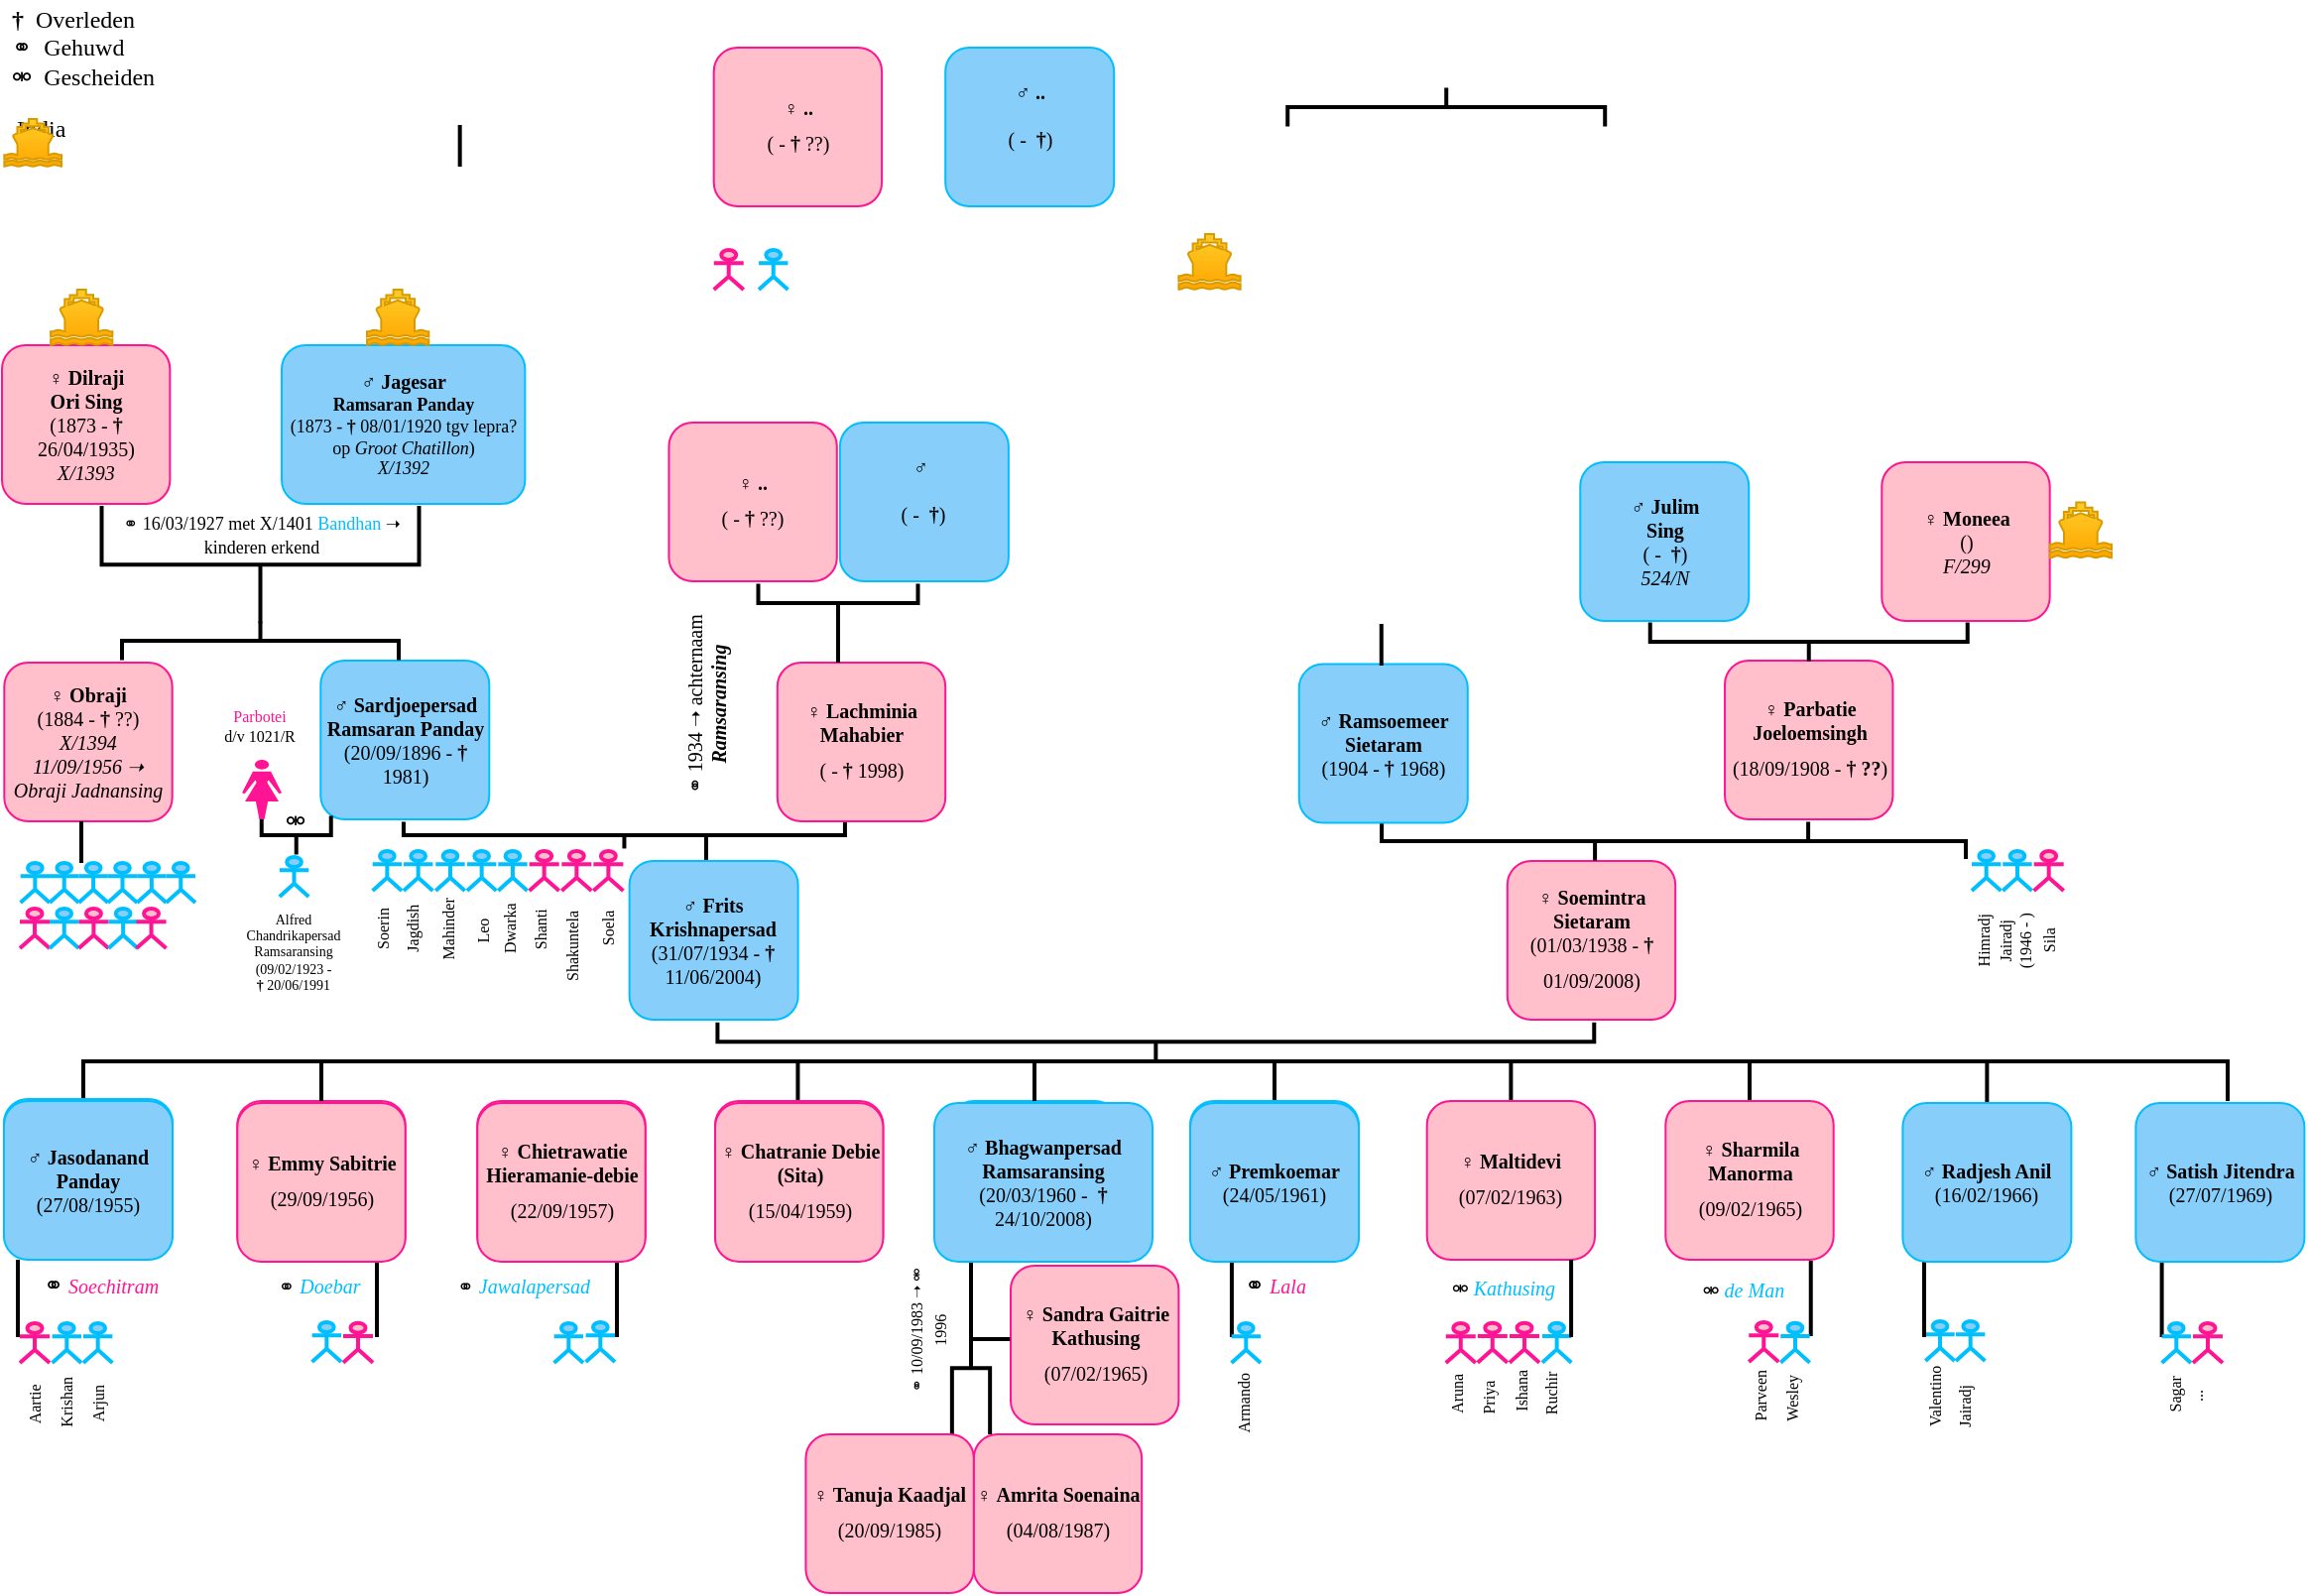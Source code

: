 <mxfile version="20.2.5" type="github">
  <diagram id="rOnu4m4wpNYvQQLBcM4Z" name="Pagina-1">
    <mxGraphModel dx="1148" dy="885" grid="1" gridSize="10" guides="1" tooltips="1" connect="1" arrows="1" fold="1" page="1" pageScale="1" pageWidth="1169" pageHeight="827" math="0" shadow="0">
      <root>
        <mxCell id="0" />
        <mxCell id="1" parent="0" />
        <mxCell id="msFj-xzoxHvCmX-C848p-1" value="&lt;div&gt;&lt;font style=&quot;font-size: 10px;&quot;&gt;♀ &lt;b&gt;Amrita Soenaina&lt;br&gt;&lt;/b&gt;&lt;/font&gt;&lt;/div&gt;&lt;div&gt;&lt;font style=&quot;font-size: 10px;&quot; size=&quot;3&quot;&gt;(04/08/1987)&lt;/font&gt;&lt;font size=&quot;3&quot;&gt;&lt;i&gt;&lt;br&gt;&lt;/i&gt;&lt;/font&gt;&lt;/div&gt;" style="rounded=1;whiteSpace=wrap;html=1;fillColor=#FFC0CB;strokeColor=#FF1493;fillStyle=auto;fontFamily=Verdana;fontSize=10;fontColor=#000000;" parent="1" vertex="1">
          <mxGeometry x="489.9" y="729" width="84.69" height="80" as="geometry" />
        </mxCell>
        <mxCell id="msFj-xzoxHvCmX-C848p-3" value="&lt;div&gt;&lt;font style=&quot;font-size: 10px;&quot;&gt;♀ &lt;b&gt;Sandra Gaitrie Kathusing&lt;br&gt;&lt;/b&gt;&lt;/font&gt;&lt;/div&gt;&lt;div&gt;&lt;font style=&quot;font-size: 10px;&quot; size=&quot;3&quot;&gt;(07/02/1965)&lt;/font&gt;&lt;font size=&quot;3&quot;&gt;&lt;i&gt;&lt;br&gt;&lt;/i&gt;&lt;/font&gt;&lt;/div&gt;" style="rounded=1;whiteSpace=wrap;html=1;fillColor=#FFC0CB;strokeColor=#FF1493;fillStyle=auto;fontFamily=Verdana;fontSize=10;fontColor=#000000;" parent="1" vertex="1">
          <mxGeometry x="508.5" y="644" width="84.69" height="80" as="geometry" />
        </mxCell>
        <mxCell id="msFj-xzoxHvCmX-C848p-4" value="&lt;div&gt;&lt;font style=&quot;font-size: 10px;&quot; face=&quot;Verdana&quot;&gt;♂ &lt;b&gt;Bhagwan-persad Ramsaransing&lt;/b&gt;&lt;br&gt;&lt;/font&gt;&lt;/div&gt;&lt;div&gt;&lt;font style=&quot;font-size: 10px;&quot; face=&quot;Verdana&quot;&gt;(20/03/1960 -&amp;nbsp; &lt;/font&gt;&lt;font style=&quot;font-size: 10px;&quot; face=&quot;Verdana&quot;&gt;&lt;font style=&quot;font-size: 10px;&quot; size=&quot;3&quot;&gt;&lt;b&gt;†&lt;/b&gt;24/10/2008&lt;/font&gt;)&lt;/font&gt;&lt;/div&gt;" style="rounded=1;whiteSpace=wrap;html=1;fillStyle=auto;strokeColor=#00BFFF;fillColor=#87CEFA;gradientColor=none;fontFamily=Verdana;fontSize=10;fontColor=#000000;" parent="1" vertex="1">
          <mxGeometry x="478" y="561" width="85" height="80" as="geometry" />
        </mxCell>
        <UserObject label="&lt;font style=&quot;font-size: 8px;&quot;&gt;&lt;span lang=&quot;EN-US&quot;&gt;⚭ 10/09/1983 &lt;/span&gt;&lt;span lang=&quot;EN-US&quot;&gt;➝ &lt;/span&gt;&lt;span lang=&quot;EN-US&quot;&gt;&lt;span lang=&quot;EN-US&quot;&gt;⚮ 1996&lt;br&gt;&lt;/span&gt;&lt;/span&gt;&lt;/font&gt;" placeholders="1" name="Variable" id="msFj-xzoxHvCmX-C848p-5">
          <mxCell style="text;html=1;strokeColor=none;fillColor=none;align=center;verticalAlign=middle;whiteSpace=wrap;overflow=hidden;fillStyle=auto;fontFamily=Verdana;fontSize=10;opacity=50;fontColor=#000000;rotation=-90;" parent="1" vertex="1">
            <mxGeometry x="426.34" y="659.5" width="79.16" height="33" as="geometry" />
          </mxCell>
        </UserObject>
        <mxCell id="msFj-xzoxHvCmX-C848p-6" value="&lt;div&gt;&lt;font style=&quot;font-size: 10px;&quot;&gt;♀&amp;nbsp; &lt;b&gt;Emmy Sabitrie&lt;br&gt;&lt;/b&gt;&lt;/font&gt;&lt;/div&gt;&lt;div&gt;&lt;font style=&quot;font-size: 10px;&quot; size=&quot;3&quot;&gt;(29/09/1956)&lt;/font&gt;&lt;font size=&quot;3&quot;&gt;&lt;i&gt;&lt;br&gt;&lt;/i&gt;&lt;/font&gt;&lt;/div&gt;" style="rounded=1;whiteSpace=wrap;html=1;fillColor=#FFC0CB;strokeColor=#FF1493;fillStyle=auto;fontFamily=Verdana;fontSize=10;fontColor=#000000;" parent="1" vertex="1">
          <mxGeometry x="118.66" y="561" width="84.69" height="80" as="geometry" />
        </mxCell>
        <mxCell id="msFj-xzoxHvCmX-C848p-9" value="&lt;div style=&quot;font-size: 12px;&quot; align=&quot;left&quot;&gt;&lt;font style=&quot;font-size: 12px;&quot; face=&quot;Verdana&quot;&gt;&lt;b&gt;†&lt;span style=&quot;&quot;&gt; &lt;/span&gt;&lt;/b&gt;&lt;/font&gt;&lt;font style=&quot;font-size: 12px;&quot;&gt;&lt;span style=&quot;&quot;&gt; &lt;/span&gt;&lt;span style=&quot;white-space: pre;&quot;&gt; &lt;/span&gt;Overleden&lt;/font&gt;&lt;/div&gt;&lt;div style=&quot;font-size: 12px;&quot; align=&quot;left&quot;&gt;&lt;font style=&quot;font-size: 12px;&quot;&gt;&lt;span lang=&quot;EN-US&quot;&gt;⚭&lt;span style=&quot;&quot;&gt; &lt;/span&gt;&lt;/span&gt;&lt;span style=&quot;white-space: pre;&quot;&gt; &lt;/span&gt;Gehuwd&lt;/font&gt;&lt;/div&gt;&lt;div style=&quot;font-size: 12px;&quot; align=&quot;left&quot;&gt;&lt;font style=&quot;font-size: 12px;&quot;&gt;&lt;font style=&quot;font-size: 12px;&quot;&gt;&lt;span lang=&quot;EN-US&quot;&gt;&lt;span lang=&quot;EN-US&quot;&gt;⚮ &lt;/span&gt;&lt;/span&gt;&lt;/font&gt;&lt;span style=&quot;white-space: pre;&quot;&gt; &lt;/span&gt;Gescheiden&lt;br&gt;&lt;/font&gt;&lt;/div&gt;&lt;div&gt;&lt;font style=&quot;font-size: 10px;&quot;&gt;&lt;br&gt;&lt;/font&gt;&lt;/div&gt;&lt;div&gt;&lt;font style=&quot;font-size: 10px;&quot;&gt;&lt;span style=&quot;white-space: pre;&quot;&gt;	&lt;font style=&quot;font-size: 12px;&quot;&gt;India&lt;/font&gt;&lt;/span&gt;&lt;/font&gt;&lt;br&gt;&lt;/div&gt;" style="text;html=1;strokeColor=none;fillColor=none;align=left;verticalAlign=middle;whiteSpace=wrap;rounded=0;fillStyle=auto;fontFamily=Verdana;fontSize=8;fontColor=#000000;" parent="1" vertex="1">
          <mxGeometry x="3.01" y="6" width="156.99" height="74" as="geometry" />
        </mxCell>
        <mxCell id="msFj-xzoxHvCmX-C848p-10" value="&lt;div align=&quot;center&quot;&gt;&lt;br&gt;&lt;/div&gt;" style="shape=umlActor;verticalLabelPosition=bottom;verticalAlign=top;html=1;outlineConnect=0;fillStyle=auto;fontFamily=Verdana;fontSize=10;fontColor=#000000;strokeColor=#00BFFF;strokeWidth=2;fillColor=#87CEFA;gradientColor=none;align=center;" parent="1" vertex="1">
          <mxGeometry x="969.66" y="672" width="14.69" height="20" as="geometry" />
        </mxCell>
        <mxCell id="msFj-xzoxHvCmX-C848p-12" value="" style="shape=umlActor;verticalLabelPosition=bottom;verticalAlign=top;html=1;outlineConnect=0;fillStyle=auto;fontFamily=Verdana;fontSize=10;fontColor=#000000;strokeColor=#FF1493;strokeWidth=2;fillColor=#FFC0CB;gradientColor=none;" parent="1" vertex="1">
          <mxGeometry x="880.63" y="672.5" width="15.01" height="20" as="geometry" />
        </mxCell>
        <mxCell id="msFj-xzoxHvCmX-C848p-13" value="" style="strokeWidth=2;html=1;shape=mxgraph.flowchart.annotation_2;align=left;labelPosition=right;pointerEvents=1;fillStyle=auto;fontFamily=Verdana;fontSize=10;fillColor=#87CEFA;gradientColor=none;rotation=-90;" parent="1" vertex="1">
          <mxGeometry x="571.91" y="310.11" width="19.52" height="441.93" as="geometry" />
        </mxCell>
        <mxCell id="msFj-xzoxHvCmX-C848p-14" value="" style="line;strokeWidth=2;direction=south;html=1;fillStyle=auto;fontFamily=Verdana;fontSize=10;fillColor=#87CEFA;gradientColor=none;fontColor=#000000;" parent="1" vertex="1">
          <mxGeometry x="36.0" y="540" width="10" height="21" as="geometry" />
        </mxCell>
        <mxCell id="msFj-xzoxHvCmX-C848p-17" value="" style="line;strokeWidth=2;html=1;fillStyle=auto;fontFamily=Verdana;fontSize=10;fillColor=#87CEFA;gradientColor=none;" parent="1" vertex="1">
          <mxGeometry x="41" y="539" width="1080" height="4" as="geometry" />
        </mxCell>
        <mxCell id="msFj-xzoxHvCmX-C848p-18" value="&lt;div&gt;&lt;font style=&quot;font-size: 10px;&quot; face=&quot;Verdana&quot;&gt;♂ &lt;b&gt;Jasodanand Panday&lt;/b&gt;&lt;br&gt;&lt;/font&gt;&lt;/div&gt;&lt;div&gt;&lt;font style=&quot;font-size: 10px;&quot; face=&quot;Verdana&quot;&gt;(27/08/1955&lt;/font&gt;&lt;font style=&quot;font-size: 10px;&quot; face=&quot;Verdana&quot;&gt;)&lt;/font&gt;&lt;/div&gt;" style="rounded=1;whiteSpace=wrap;html=1;fillStyle=auto;strokeColor=#00BFFF;fillColor=#87CEFA;gradientColor=none;fontFamily=Verdana;fontSize=10;fontColor=#000000;" parent="1" vertex="1">
          <mxGeometry x="1.0" y="560" width="85" height="80" as="geometry" />
        </mxCell>
        <mxCell id="msFj-xzoxHvCmX-C848p-19" value="" style="line;strokeWidth=2;direction=south;html=1;fillStyle=auto;fontFamily=Verdana;fontSize=10;fillColor=#87CEFA;gradientColor=none;fontColor=#000000;" parent="1" vertex="1">
          <mxGeometry x="1117" y="540" width="10" height="21" as="geometry" />
        </mxCell>
        <mxCell id="msFj-xzoxHvCmX-C848p-20" value="" style="line;strokeWidth=2;direction=south;html=1;fillStyle=auto;fontFamily=Verdana;fontSize=10;fillColor=#87CEFA;gradientColor=none;fontColor=#000000;" parent="1" vertex="1">
          <mxGeometry x="156" y="540" width="10" height="21" as="geometry" />
        </mxCell>
        <mxCell id="msFj-xzoxHvCmX-C848p-21" value="" style="line;strokeWidth=2;direction=south;html=1;fillStyle=auto;fontFamily=Verdana;fontSize=10;fillColor=#87CEFA;gradientColor=none;fontColor=#000000;" parent="1" vertex="1">
          <mxGeometry x="275" y="601" width="10" height="21" as="geometry" />
        </mxCell>
        <mxCell id="msFj-xzoxHvCmX-C848p-22" value="&lt;div&gt;&lt;font style=&quot;font-size: 10px;&quot;&gt;♀&amp;nbsp; &lt;b&gt;Chietrawatie Hieramanie-debie&lt;br&gt;&lt;/b&gt;&lt;/font&gt;&lt;/div&gt;&lt;div&gt;&lt;font style=&quot;font-size: 10px;&quot; size=&quot;3&quot;&gt;(22/09/1957)&lt;/font&gt;&lt;font size=&quot;3&quot;&gt;&lt;i&gt;&lt;br&gt;&lt;/i&gt;&lt;/font&gt;&lt;/div&gt;" style="rounded=1;whiteSpace=wrap;html=1;fillColor=#FFC0CB;strokeColor=#FF1493;fillStyle=auto;fontFamily=Verdana;fontSize=10;fontColor=#000000;" parent="1" vertex="1">
          <mxGeometry x="239.65" y="561" width="84.69" height="80" as="geometry" />
        </mxCell>
        <mxCell id="msFj-xzoxHvCmX-C848p-23" value="" style="line;strokeWidth=2;direction=south;html=1;fillStyle=auto;fontFamily=Verdana;fontSize=10;fillColor=#87CEFA;gradientColor=none;fontColor=#000000;" parent="1" vertex="1">
          <mxGeometry x="396.21" y="542" width="10" height="21" as="geometry" />
        </mxCell>
        <mxCell id="msFj-xzoxHvCmX-C848p-24" value="&lt;div&gt;&lt;font style=&quot;font-size: 10px;&quot;&gt;♀&amp;nbsp; &lt;b&gt;Chatranie Debie (Sita)&lt;br&gt;&lt;/b&gt;&lt;/font&gt;&lt;/div&gt;&lt;div&gt;&lt;font style=&quot;font-size: 10px;&quot; size=&quot;3&quot;&gt;(15/04/1959)&lt;/font&gt;&lt;font size=&quot;3&quot;&gt;&lt;i&gt;&lt;br&gt;&lt;/i&gt;&lt;/font&gt;&lt;/div&gt;" style="rounded=1;whiteSpace=wrap;html=1;fillColor=#FFC0CB;strokeColor=#FF1493;fillStyle=auto;fontFamily=Verdana;fontSize=10;fontColor=#000000;" parent="1" vertex="1">
          <mxGeometry x="359.52" y="561" width="84.69" height="80" as="geometry" />
        </mxCell>
        <mxCell id="msFj-xzoxHvCmX-C848p-25" value="" style="line;strokeWidth=2;direction=south;html=1;fillStyle=auto;fontFamily=Verdana;fontSize=10;fillColor=#87CEFA;gradientColor=none;fontColor=#000000;" parent="1" vertex="1">
          <mxGeometry x="515.5" y="540" width="10" height="21" as="geometry" />
        </mxCell>
        <mxCell id="msFj-xzoxHvCmX-C848p-26" value="" style="line;strokeWidth=2;direction=south;html=1;fillStyle=auto;fontFamily=Verdana;fontSize=10;fillColor=#87CEFA;gradientColor=none;fontColor=#000000;" parent="1" vertex="1">
          <mxGeometry x="636.5" y="542" width="10" height="21" as="geometry" />
        </mxCell>
        <mxCell id="msFj-xzoxHvCmX-C848p-27" value="&lt;div&gt;&lt;font style=&quot;font-size: 10px;&quot; face=&quot;Verdana&quot;&gt;♂ &lt;b&gt;Premkoemar&lt;/b&gt;&lt;br&gt;&lt;/font&gt;&lt;/div&gt;&lt;div&gt;&lt;font style=&quot;font-size: 10px;&quot; face=&quot;Verdana&quot;&gt;(24/05/1961&lt;/font&gt;&lt;font style=&quot;font-size: 10px;&quot; face=&quot;Verdana&quot;&gt;)&lt;/font&gt;&lt;/div&gt;" style="rounded=1;whiteSpace=wrap;html=1;fillStyle=auto;strokeColor=#00BFFF;fillColor=#87CEFA;gradientColor=none;fontFamily=Verdana;fontSize=10;fontColor=#000000;" parent="1" vertex="1">
          <mxGeometry x="599" y="561" width="85" height="80" as="geometry" />
        </mxCell>
        <mxCell id="msFj-xzoxHvCmX-C848p-28" value="" style="line;strokeWidth=2;direction=south;html=1;fillStyle=auto;fontFamily=Verdana;fontSize=10;fillColor=#87CEFA;gradientColor=none;fontColor=#000000;" parent="1" vertex="1">
          <mxGeometry x="755.69" y="541" width="10" height="21" as="geometry" />
        </mxCell>
        <mxCell id="msFj-xzoxHvCmX-C848p-30" value="&lt;div&gt;&lt;font style=&quot;font-size: 10px;&quot;&gt;♀ &lt;b&gt;Maltidevi&lt;br&gt;&lt;/b&gt;&lt;/font&gt;&lt;/div&gt;&lt;div&gt;&lt;font style=&quot;font-size: 10px;&quot; size=&quot;3&quot;&gt;(07/02/1963)&lt;/font&gt;&lt;font size=&quot;3&quot;&gt;&lt;i&gt;&lt;br&gt;&lt;/i&gt;&lt;/font&gt;&lt;/div&gt;" style="rounded=1;whiteSpace=wrap;html=1;fillColor=#FFC0CB;strokeColor=#FF1493;fillStyle=auto;fontFamily=Verdana;fontSize=10;fontColor=#000000;" parent="1" vertex="1">
          <mxGeometry x="718.35" y="561" width="84.69" height="80" as="geometry" />
        </mxCell>
        <mxCell id="msFj-xzoxHvCmX-C848p-32" value="" style="line;strokeWidth=2;direction=south;html=1;fillStyle=auto;fontFamily=Verdana;fontSize=10;fillColor=#87CEFA;gradientColor=none;fontColor=#000000;" parent="1" vertex="1">
          <mxGeometry x="876" y="540" width="10" height="21" as="geometry" />
        </mxCell>
        <mxCell id="msFj-xzoxHvCmX-C848p-34" value="" style="line;strokeWidth=2;direction=south;html=1;fillStyle=auto;fontFamily=Verdana;fontSize=10;fillColor=#87CEFA;gradientColor=none;fontColor=#000000;" parent="1" vertex="1">
          <mxGeometry x="995.69" y="541" width="10" height="21" as="geometry" />
        </mxCell>
        <mxCell id="msFj-xzoxHvCmX-C848p-35" value="" style="line;strokeWidth=2;direction=south;html=1;fillStyle=auto;fontFamily=Verdana;fontSize=10;fillColor=#87CEFA;gradientColor=none;fontColor=#000000;" parent="1" vertex="1">
          <mxGeometry x="1083.8" y="641" width="10" height="39" as="geometry" />
        </mxCell>
        <mxCell id="msFj-xzoxHvCmX-C848p-36" value="&lt;div align=&quot;center&quot;&gt;&lt;br&gt;&lt;/div&gt;" style="shape=umlActor;verticalLabelPosition=bottom;verticalAlign=top;html=1;outlineConnect=0;fillStyle=auto;fontFamily=Verdana;fontSize=10;fontColor=#000000;strokeColor=#00BFFF;strokeWidth=2;fillColor=#87CEFA;gradientColor=none;align=center;" parent="1" vertex="1">
          <mxGeometry x="1088.8" y="673" width="14.69" height="20" as="geometry" />
        </mxCell>
        <mxCell id="msFj-xzoxHvCmX-C848p-37" value="" style="shape=umlActor;verticalLabelPosition=bottom;verticalAlign=top;html=1;outlineConnect=0;fillStyle=auto;fontFamily=Verdana;fontSize=10;fontColor=#000000;strokeColor=#FF1493;strokeWidth=2;fillColor=#FFC0CB;gradientColor=none;" parent="1" vertex="1">
          <mxGeometry x="1104.49" y="673" width="15.01" height="20" as="geometry" />
        </mxCell>
        <mxCell id="msFj-xzoxHvCmX-C848p-39" value="" style="shape=umlActor;verticalLabelPosition=bottom;verticalAlign=top;html=1;outlineConnect=0;fillStyle=auto;fontFamily=Verdana;fontSize=10;fontColor=#000000;strokeColor=#FF1493;strokeWidth=2;fillColor=#FFC0CB;gradientColor=none;" parent="1" vertex="1">
          <mxGeometry x="743.89" y="672.85" width="15.01" height="20" as="geometry" />
        </mxCell>
        <mxCell id="msFj-xzoxHvCmX-C848p-40" value="" style="shape=umlActor;verticalLabelPosition=bottom;verticalAlign=top;html=1;outlineConnect=0;fillStyle=auto;fontFamily=Verdana;fontSize=10;fontColor=#000000;strokeColor=#FF1493;strokeWidth=2;fillColor=#FFC0CB;gradientColor=none;" parent="1" vertex="1">
          <mxGeometry x="727.88" y="673" width="15.01" height="20" as="geometry" />
        </mxCell>
        <mxCell id="msFj-xzoxHvCmX-C848p-41" value="" style="shape=umlActor;verticalLabelPosition=bottom;verticalAlign=top;html=1;outlineConnect=0;fillStyle=auto;fontFamily=Verdana;fontSize=10;fontColor=#000000;strokeColor=#FF1493;strokeWidth=2;fillColor=#FFC0CB;gradientColor=none;" parent="1" vertex="1">
          <mxGeometry x="760" y="672.85" width="15.01" height="20" as="geometry" />
        </mxCell>
        <mxCell id="msFj-xzoxHvCmX-C848p-42" value="&lt;div align=&quot;center&quot;&gt;&lt;br&gt;&lt;/div&gt;" style="shape=umlActor;verticalLabelPosition=bottom;verticalAlign=top;html=1;outlineConnect=0;fillStyle=auto;fontFamily=Verdana;fontSize=10;fontColor=#000000;strokeColor=#00BFFF;strokeWidth=2;fillColor=#87CEFA;gradientColor=none;align=center;" parent="1" vertex="1">
          <mxGeometry x="776.46" y="672.85" width="14.69" height="20" as="geometry" />
        </mxCell>
        <mxCell id="msFj-xzoxHvCmX-C848p-43" value="Priya" style="text;html=1;strokeColor=none;fillColor=none;align=center;verticalAlign=middle;whiteSpace=wrap;rounded=0;fillStyle=auto;fontFamily=Verdana;fontSize=8;fontColor=#000000;rotation=-90;" parent="1" vertex="1">
          <mxGeometry x="729.31" y="701" width="40" height="18" as="geometry" />
        </mxCell>
        <mxCell id="msFj-xzoxHvCmX-C848p-44" value="Ishana" style="text;html=1;strokeColor=none;fillColor=none;align=center;verticalAlign=middle;whiteSpace=wrap;rounded=0;fillStyle=auto;fontFamily=Verdana;fontSize=8;fontColor=#000000;rotation=-90;" parent="1" vertex="1">
          <mxGeometry x="745.89" y="698" width="40" height="18" as="geometry" />
        </mxCell>
        <mxCell id="msFj-xzoxHvCmX-C848p-45" value="Ruchir" style="text;html=1;strokeColor=none;fillColor=none;align=center;verticalAlign=middle;whiteSpace=wrap;rounded=0;fillStyle=auto;fontFamily=Verdana;fontSize=8;fontColor=#000000;rotation=-90;" parent="1" vertex="1">
          <mxGeometry x="761.21" y="699" width="40" height="18" as="geometry" />
        </mxCell>
        <mxCell id="msFj-xzoxHvCmX-C848p-46" value="Aruna" style="text;html=1;strokeColor=none;fillColor=none;align=center;verticalAlign=middle;whiteSpace=wrap;rounded=0;fillStyle=auto;fontFamily=Verdana;fontSize=8;fontColor=#000000;rotation=-90;" parent="1" vertex="1">
          <mxGeometry x="713.38" y="699" width="40" height="18" as="geometry" />
        </mxCell>
        <mxCell id="msFj-xzoxHvCmX-C848p-47" value="Sagar" style="text;html=1;strokeColor=none;fillColor=none;align=center;verticalAlign=middle;whiteSpace=wrap;rounded=0;fillStyle=auto;fontFamily=Verdana;fontSize=8;fontColor=#000000;rotation=-90;" parent="1" vertex="1">
          <mxGeometry x="1075.15" y="699.5" width="40" height="18" as="geometry" />
        </mxCell>
        <mxCell id="msFj-xzoxHvCmX-C848p-49" value="..." style="text;html=1;strokeColor=none;fillColor=none;align=center;verticalAlign=middle;whiteSpace=wrap;rounded=0;fillStyle=auto;fontFamily=Verdana;fontSize=8;fontColor=#000000;rotation=-90;" parent="1" vertex="1">
          <mxGeometry x="1085.99" y="700.5" width="40" height="18" as="geometry" />
        </mxCell>
        <mxCell id="msFj-xzoxHvCmX-C848p-58" value="&lt;div&gt;&lt;font style=&quot;font-size: 10px;&quot;&gt;♀ &lt;b&gt;Soemintra&lt;/b&gt;&lt;/font&gt;&lt;/div&gt;&lt;div&gt;&lt;font style=&quot;font-size: 10px;&quot;&gt;&lt;b&gt;Sietaram&lt;br&gt;&lt;/b&gt;&lt;/font&gt;&lt;/div&gt;&lt;div&gt;&lt;font style=&quot;font-size: 10px;&quot; size=&quot;3&quot;&gt;(01/03/1938 - &lt;/font&gt;&lt;font style=&quot;font-size: 10px;&quot; size=&quot;3&quot;&gt;&lt;font style=&quot;font-size: 10px;&quot; face=&quot;Verdana&quot;&gt;&lt;font style=&quot;font-size: 10px;&quot; size=&quot;3&quot;&gt;&lt;b&gt;† &lt;/b&gt;&lt;/font&gt;&lt;/font&gt;&lt;/font&gt;&lt;font style=&quot;font-size: 10px;&quot; size=&quot;3&quot;&gt;01/09/2008)&lt;/font&gt;&lt;font size=&quot;3&quot;&gt;&lt;i&gt;&lt;br&gt;&lt;/i&gt;&lt;/font&gt;&lt;/div&gt;" style="rounded=1;whiteSpace=wrap;html=1;fillColor=#FFC0CB;strokeColor=#FF1493;fillStyle=auto;fontFamily=Verdana;fontSize=10;fontColor=#000000;" parent="1" vertex="1">
          <mxGeometry x="758.9" y="440" width="84.69" height="80" as="geometry" />
        </mxCell>
        <mxCell id="msFj-xzoxHvCmX-C848p-62" value="" style="line;strokeWidth=2;direction=south;html=1;fillStyle=auto;fontFamily=Verdana;fontSize=10;fillColor=#87CEFA;gradientColor=none;fontColor=#000000;" parent="1" vertex="1">
          <mxGeometry x="483.5" y="641" width="10" height="39" as="geometry" />
        </mxCell>
        <mxCell id="msFj-xzoxHvCmX-C848p-63" value="" style="line;strokeWidth=2;direction=south;html=1;fillStyle=auto;fontFamily=Verdana;fontSize=10;fillColor=#87CEFA;gradientColor=none;fontColor=#000000;rotation=90;" parent="1" vertex="1">
          <mxGeometry x="493.44" y="671.25" width="10" height="19.5" as="geometry" />
        </mxCell>
        <mxCell id="msFj-xzoxHvCmX-C848p-66" value="" style="strokeWidth=2;html=1;shape=mxgraph.flowchart.annotation_2;align=left;labelPosition=right;pointerEvents=1;fillStyle=auto;fontFamily=Verdana;fontSize=10;fillColor=#87CEFA;gradientColor=none;rotation=90;" parent="1" vertex="1">
          <mxGeometry x="455.02" y="686" width="66.96" height="19.15" as="geometry" />
        </mxCell>
        <mxCell id="msFj-xzoxHvCmX-C848p-67" value="" style="line;strokeWidth=2;direction=south;html=1;fillStyle=auto;fontFamily=Verdana;fontSize=10;fillColor=#87CEFA;gradientColor=none;fontColor=#000000;" parent="1" vertex="1">
          <mxGeometry x="786.04" y="641" width="10" height="39" as="geometry" />
        </mxCell>
        <mxCell id="msFj-xzoxHvCmX-C848p-68" value="" style="line;strokeWidth=2;direction=south;html=1;fillStyle=auto;fontFamily=Verdana;fontSize=10;fillColor=#87CEFA;gradientColor=none;fontColor=#000000;" parent="1" vertex="1">
          <mxGeometry x="964" y="642" width="10" height="38" as="geometry" />
        </mxCell>
        <mxCell id="msFj-xzoxHvCmX-C848p-69" value="&lt;div align=&quot;center&quot;&gt;&lt;br&gt;&lt;/div&gt;" style="shape=umlActor;verticalLabelPosition=bottom;verticalAlign=top;html=1;outlineConnect=0;fillStyle=auto;fontFamily=Verdana;fontSize=10;fontColor=#000000;strokeColor=#00BFFF;strokeWidth=2;fillColor=#87CEFA;gradientColor=none;align=center;" parent="1" vertex="1">
          <mxGeometry x="985" y="672" width="14.69" height="20" as="geometry" />
        </mxCell>
        <UserObject label="&lt;font color=&quot;#000000&quot;&gt;&lt;span lang=&quot;EN-US&quot;&gt;&lt;span lang=&quot;EN-US&quot;&gt;⚮&lt;/span&gt;&lt;/span&gt;&lt;span lang=&quot;EN-US&quot;&gt;&lt;/span&gt;&lt;/font&gt; &lt;i&gt;&lt;font color=&quot;#00BFFF&quot;&gt;Kathusing&lt;/font&gt;&lt;/i&gt;" placeholders="1" name="Variable" id="msFj-xzoxHvCmX-C848p-72">
          <mxCell style="text;html=1;strokeColor=none;fillColor=none;align=center;verticalAlign=middle;whiteSpace=wrap;overflow=hidden;fillStyle=auto;fontFamily=Verdana;fontSize=10;opacity=50;fontColor=#FF1493;" parent="1" vertex="1">
            <mxGeometry x="724.29" y="641" width="66.21" height="28" as="geometry" />
          </mxCell>
        </UserObject>
        <mxCell id="msFj-xzoxHvCmX-C848p-73" value="" style="line;strokeWidth=2;direction=south;html=1;fillStyle=auto;fontFamily=Verdana;fontSize=10;fillColor=#87CEFA;gradientColor=none;fontColor=#000000;" parent="1" vertex="1">
          <mxGeometry x="906.87" y="641.5" width="10" height="38" as="geometry" />
        </mxCell>
        <UserObject label="&lt;font color=&quot;#000000&quot;&gt;&lt;span lang=&quot;EN-US&quot;&gt;&lt;span lang=&quot;EN-US&quot;&gt;⚮&lt;/span&gt;&lt;/span&gt;&lt;span lang=&quot;EN-US&quot;&gt;&lt;/span&gt;&lt;/font&gt; &lt;i&gt;&lt;font color=&quot;#00BFFF&quot;&gt;de Man&lt;br&gt;&lt;/font&gt;&lt;/i&gt;" placeholders="1" name="Variable" id="msFj-xzoxHvCmX-C848p-74">
          <mxCell style="text;html=1;strokeColor=none;fillColor=none;align=center;verticalAlign=middle;whiteSpace=wrap;overflow=hidden;fillStyle=auto;fontFamily=Verdana;fontSize=10;opacity=50;fontColor=#FF1493;" parent="1" vertex="1">
            <mxGeometry x="845.12" y="641.5" width="66.21" height="28" as="geometry" />
          </mxCell>
        </UserObject>
        <mxCell id="msFj-xzoxHvCmX-C848p-75" value="&lt;div align=&quot;center&quot;&gt;&lt;br&gt;&lt;/div&gt;" style="shape=umlActor;verticalLabelPosition=bottom;verticalAlign=top;html=1;outlineConnect=0;fillStyle=auto;fontFamily=Verdana;fontSize=10;fontColor=#000000;strokeColor=#00BFFF;strokeWidth=2;fillColor=#87CEFA;gradientColor=none;align=center;" parent="1" vertex="1">
          <mxGeometry x="896.64" y="672.85" width="14.69" height="20" as="geometry" />
        </mxCell>
        <mxCell id="msFj-xzoxHvCmX-C848p-78" value="Valentino" style="text;html=1;strokeColor=none;fillColor=none;align=center;verticalAlign=middle;whiteSpace=wrap;rounded=0;fillStyle=auto;fontFamily=Verdana;fontSize=8;fontColor=#000000;rotation=-90;" parent="1" vertex="1">
          <mxGeometry x="954.69" y="701" width="40" height="18" as="geometry" />
        </mxCell>
        <mxCell id="msFj-xzoxHvCmX-C848p-79" value="Jairadj" style="text;html=1;strokeColor=none;fillColor=none;align=center;verticalAlign=middle;whiteSpace=wrap;rounded=0;fillStyle=auto;fontFamily=Verdana;fontSize=8;fontColor=#000000;rotation=-90;" parent="1" vertex="1">
          <mxGeometry x="969.66" y="706" width="40" height="18" as="geometry" />
        </mxCell>
        <mxCell id="msFj-xzoxHvCmX-C848p-80" value="Parveen" style="text;html=1;strokeColor=none;fillColor=none;align=center;verticalAlign=middle;whiteSpace=wrap;rounded=0;fillStyle=auto;fontFamily=Verdana;fontSize=8;fontColor=#000000;rotation=-90;" parent="1" vertex="1">
          <mxGeometry x="865.87" y="700.5" width="40" height="18" as="geometry" />
        </mxCell>
        <mxCell id="msFj-xzoxHvCmX-C848p-81" value="Wesley" style="text;html=1;strokeColor=none;fillColor=none;align=center;verticalAlign=middle;whiteSpace=wrap;rounded=0;fillStyle=auto;fontFamily=Verdana;fontSize=8;fontColor=#000000;rotation=-90;" parent="1" vertex="1">
          <mxGeometry x="882.63" y="702" width="40" height="18" as="geometry" />
        </mxCell>
        <mxCell id="msFj-xzoxHvCmX-C848p-82" value="" style="line;strokeWidth=2;direction=south;html=1;fillStyle=auto;fontFamily=Verdana;fontSize=10;fillColor=#87CEFA;gradientColor=none;fontColor=#000000;" parent="1" vertex="1">
          <mxGeometry x="614.96" y="641" width="10" height="39" as="geometry" />
        </mxCell>
        <UserObject label="&lt;span lang=&quot;EN-US&quot;&gt;&lt;font style=&quot;font-size: 12px;&quot;&gt;&lt;span lang=&quot;EN-US&quot;&gt;⚭&lt;span style=&quot;&quot;&gt;&lt;/span&gt;&lt;/span&gt;&lt;/font&gt; &lt;font color=&quot;#FF1493&quot;&gt;&lt;i&gt;Lala&lt;/i&gt;&lt;/font&gt;&lt;/span&gt;" placeholders="1" name="Variable" id="msFj-xzoxHvCmX-C848p-83">
          <mxCell style="text;html=1;strokeColor=none;fillColor=none;align=center;verticalAlign=middle;whiteSpace=wrap;overflow=hidden;fillStyle=auto;fontFamily=Verdana;fontSize=10;opacity=50;fontColor=#000000;" parent="1" vertex="1">
            <mxGeometry x="591.5" y="640" width="100" height="28" as="geometry" />
          </mxCell>
        </UserObject>
        <mxCell id="msFj-xzoxHvCmX-C848p-84" value="&lt;div align=&quot;center&quot;&gt;&lt;br&gt;&lt;/div&gt;" style="shape=umlActor;verticalLabelPosition=bottom;verticalAlign=top;html=1;outlineConnect=0;fillStyle=auto;fontFamily=Verdana;fontSize=10;fontColor=#000000;strokeColor=#00BFFF;strokeWidth=2;fillColor=#87CEFA;gradientColor=none;align=center;" parent="1" vertex="1">
          <mxGeometry x="619.81" y="673" width="14.69" height="20" as="geometry" />
        </mxCell>
        <mxCell id="msFj-xzoxHvCmX-C848p-85" value="Armando" style="text;html=1;strokeColor=none;fillColor=none;align=center;verticalAlign=middle;whiteSpace=wrap;rounded=0;fillStyle=auto;fontFamily=Verdana;fontSize=8;fontColor=#000000;rotation=-90;" parent="1" vertex="1">
          <mxGeometry x="606.15" y="704" width="40" height="18" as="geometry" />
        </mxCell>
        <UserObject label="&lt;span lang=&quot;EN-US&quot;&gt;⚭ &lt;font color=&quot;#00BFFF&quot;&gt;&lt;i&gt;Jawalapersad&lt;/i&gt;&lt;/font&gt;&lt;/span&gt;&lt;span lang=&quot;EN-US&quot;&gt;&lt;br&gt;&lt;/span&gt;" placeholders="1" name="Variable" id="msFj-xzoxHvCmX-C848p-86">
          <mxCell style="text;html=1;strokeColor=none;fillColor=none;align=center;verticalAlign=middle;whiteSpace=wrap;overflow=hidden;fillStyle=auto;fontFamily=Verdana;fontSize=10;opacity=50;fontColor=#000000;" parent="1" vertex="1">
            <mxGeometry x="213.32" y="644.85" width="99.68" height="18.3" as="geometry" />
          </mxCell>
        </UserObject>
        <mxCell id="msFj-xzoxHvCmX-C848p-87" value="" style="line;strokeWidth=2;direction=south;html=1;fillStyle=auto;fontFamily=Verdana;fontSize=10;fillColor=#87CEFA;gradientColor=none;fontColor=#000000;" parent="1" vertex="1">
          <mxGeometry x="305.0" y="641" width="10" height="39" as="geometry" />
        </mxCell>
        <mxCell id="msFj-xzoxHvCmX-C848p-89" value="" style="line;strokeWidth=2;direction=south;html=1;fillStyle=auto;fontFamily=Verdana;fontSize=10;fillColor=#87CEFA;gradientColor=none;fontColor=#000000;" parent="1" vertex="1">
          <mxGeometry x="184.0" y="641" width="10" height="39" as="geometry" />
        </mxCell>
        <mxCell id="msFj-xzoxHvCmX-C848p-90" value="" style="line;strokeWidth=2;direction=south;html=1;fillStyle=auto;fontFamily=Verdana;fontSize=10;fillColor=#87CEFA;gradientColor=none;fontColor=#000000;" parent="1" vertex="1">
          <mxGeometry x="3.01" y="641" width="10" height="39" as="geometry" />
        </mxCell>
        <mxCell id="msFj-xzoxHvCmX-C848p-91" value="&lt;div&gt;&lt;font style=&quot;font-size: 10px;&quot;&gt;♀ &lt;b&gt;Tanuja Kaadjal&lt;br&gt;&lt;/b&gt;&lt;/font&gt;&lt;/div&gt;&lt;div&gt;&lt;font style=&quot;font-size: 10px;&quot; size=&quot;3&quot;&gt;(20/09/1985)&lt;/font&gt;&lt;font size=&quot;3&quot;&gt;&lt;i&gt;&lt;br&gt;&lt;/i&gt;&lt;/font&gt;&lt;/div&gt;" style="rounded=1;whiteSpace=wrap;html=1;fillColor=#FFC0CB;strokeColor=#FF1493;fillStyle=auto;fontFamily=Verdana;fontSize=10;fontColor=#000000;" parent="1" vertex="1">
          <mxGeometry x="405.21" y="729" width="84.69" height="80" as="geometry" />
        </mxCell>
        <mxCell id="msFj-xzoxHvCmX-C848p-8" value="&lt;div&gt;&lt;font style=&quot;font-size: 10px;&quot; face=&quot;Verdana&quot;&gt;♂ &lt;b&gt;Satish Jitendra&lt;/b&gt;&lt;br&gt;&lt;/font&gt;&lt;/div&gt;&lt;div&gt;&lt;font style=&quot;font-size: 10px;&quot; face=&quot;Verdana&quot;&gt;(27/07/1969&lt;/font&gt;&lt;font style=&quot;font-size: 10px;&quot; face=&quot;Verdana&quot;&gt;)&lt;/font&gt;&lt;/div&gt;" style="rounded=1;whiteSpace=wrap;html=1;fillStyle=auto;strokeColor=#00BFFF;fillColor=#87CEFA;gradientColor=none;fontFamily=Verdana;fontSize=10;fontColor=#000000;" parent="1" vertex="1">
          <mxGeometry x="1075.69" y="562" width="85" height="80" as="geometry" />
        </mxCell>
        <mxCell id="msFj-xzoxHvCmX-C848p-31" value="&lt;div&gt;&lt;font style=&quot;font-size: 10px;&quot;&gt;♀ &lt;b&gt;Sharmila Manorma&lt;br&gt;&lt;/b&gt;&lt;/font&gt;&lt;/div&gt;&lt;div&gt;&lt;font style=&quot;font-size: 10px;&quot; size=&quot;3&quot;&gt;(09/02/1965)&lt;/font&gt;&lt;font size=&quot;3&quot;&gt;&lt;i&gt;&lt;br&gt;&lt;/i&gt;&lt;/font&gt;&lt;/div&gt;" style="rounded=1;whiteSpace=wrap;html=1;fillColor=#FFC0CB;strokeColor=#FF1493;fillStyle=auto;fontFamily=Verdana;fontSize=10;fontColor=#000000;" parent="1" vertex="1">
          <mxGeometry x="838.65" y="561" width="84.69" height="80" as="geometry" />
        </mxCell>
        <mxCell id="msFj-xzoxHvCmX-C848p-33" value="&lt;div&gt;&lt;font style=&quot;font-size: 10px;&quot; face=&quot;Verdana&quot;&gt;♂ &lt;b&gt;Radjesh Anil&lt;/b&gt; &lt;br&gt;&lt;/font&gt;&lt;/div&gt;&lt;div&gt;&lt;font style=&quot;font-size: 10px;&quot; face=&quot;Verdana&quot;&gt;(16/02/1966&lt;/font&gt;&lt;font style=&quot;font-size: 10px;&quot; face=&quot;Verdana&quot;&gt;)&lt;/font&gt;&lt;/div&gt;" style="rounded=1;whiteSpace=wrap;html=1;fillStyle=auto;strokeColor=#00BFFF;fillColor=#87CEFA;gradientColor=none;fontFamily=Verdana;fontSize=10;fontColor=#000000;" parent="1" vertex="1">
          <mxGeometry x="958.19" y="562" width="85" height="80" as="geometry" />
        </mxCell>
        <mxCell id="msFj-xzoxHvCmX-C848p-92" value="&lt;div&gt;&lt;font style=&quot;font-size: 10px;&quot; face=&quot;Verdana&quot;&gt;♂ &lt;b&gt;Jasodanand Panday&lt;/b&gt;&lt;br&gt;&lt;/font&gt;&lt;/div&gt;&lt;div&gt;&lt;font style=&quot;font-size: 10px;&quot; face=&quot;Verdana&quot;&gt;(27/08/1955&lt;/font&gt;&lt;font style=&quot;font-size: 10px;&quot; face=&quot;Verdana&quot;&gt;)&lt;/font&gt;&lt;/div&gt;" style="rounded=1;whiteSpace=wrap;html=1;fillStyle=auto;strokeColor=#00BFFF;fillColor=#87CEFA;gradientColor=none;fontFamily=Verdana;fontSize=10;fontColor=#000000;" parent="1" vertex="1">
          <mxGeometry x="1.0" y="561" width="85" height="80" as="geometry" />
        </mxCell>
        <mxCell id="msFj-xzoxHvCmX-C848p-93" value="&lt;div&gt;&lt;font style=&quot;font-size: 10px;&quot;&gt;♀ &lt;b&gt;Emmy Sabitrie&lt;br&gt;&lt;/b&gt;&lt;/font&gt;&lt;/div&gt;&lt;div&gt;&lt;font style=&quot;font-size: 10px;&quot; size=&quot;3&quot;&gt;(29/09/1956)&lt;/font&gt;&lt;font size=&quot;3&quot;&gt;&lt;i&gt;&lt;br&gt;&lt;/i&gt;&lt;/font&gt;&lt;/div&gt;" style="rounded=1;whiteSpace=wrap;html=1;fillColor=#FFC0CB;strokeColor=#FF1493;fillStyle=auto;fontFamily=Verdana;fontSize=10;fontColor=#000000;" parent="1" vertex="1">
          <mxGeometry x="118.66" y="562" width="84.69" height="80" as="geometry" />
        </mxCell>
        <mxCell id="msFj-xzoxHvCmX-C848p-94" value="&lt;div&gt;&lt;font style=&quot;font-size: 10px;&quot;&gt;♀ &lt;b&gt;Chietrawatie Hieramanie-debie&lt;br&gt;&lt;/b&gt;&lt;/font&gt;&lt;/div&gt;&lt;div&gt;&lt;font style=&quot;font-size: 10px;&quot; size=&quot;3&quot;&gt;(22/09/1957)&lt;/font&gt;&lt;font size=&quot;3&quot;&gt;&lt;i&gt;&lt;br&gt;&lt;/i&gt;&lt;/font&gt;&lt;/div&gt;" style="rounded=1;whiteSpace=wrap;html=1;fillColor=#FFC0CB;strokeColor=#FF1493;fillStyle=auto;fontFamily=Verdana;fontSize=10;fontColor=#000000;" parent="1" vertex="1">
          <mxGeometry x="239.65" y="562" width="84.69" height="80" as="geometry" />
        </mxCell>
        <mxCell id="msFj-xzoxHvCmX-C848p-95" value="&lt;div&gt;&lt;font style=&quot;font-size: 10px;&quot;&gt;♀ &lt;b&gt;Chatranie Debie (Sita)&lt;br&gt;&lt;/b&gt;&lt;/font&gt;&lt;/div&gt;&lt;div&gt;&lt;font style=&quot;font-size: 10px;&quot; size=&quot;3&quot;&gt;(15/04/1959)&lt;/font&gt;&lt;font size=&quot;3&quot;&gt;&lt;i&gt;&lt;br&gt;&lt;/i&gt;&lt;/font&gt;&lt;/div&gt;" style="rounded=1;whiteSpace=wrap;html=1;fillColor=#FFC0CB;strokeColor=#FF1493;fillStyle=auto;fontFamily=Verdana;fontSize=10;fontColor=#000000;" parent="1" vertex="1">
          <mxGeometry x="359.52" y="562" width="84.69" height="80" as="geometry" />
        </mxCell>
        <mxCell id="msFj-xzoxHvCmX-C848p-96" value="&lt;div&gt;&lt;font style=&quot;font-size: 10px;&quot; face=&quot;Verdana&quot;&gt;♂ &lt;b&gt;Bhagwanpersad Ramsaransing&lt;/b&gt;&lt;br&gt;&lt;/font&gt;&lt;/div&gt;&lt;div&gt;&lt;font style=&quot;font-size: 10px;&quot; face=&quot;Verdana&quot;&gt;(20/03/1960 -&amp;nbsp; &lt;/font&gt;&lt;font style=&quot;font-size: 10px;&quot; face=&quot;Verdana&quot;&gt;&lt;font style=&quot;font-size: 10px;&quot; size=&quot;3&quot;&gt;&lt;b&gt;†&lt;/b&gt; 24/10/2008&lt;/font&gt;)&lt;/font&gt;&lt;/div&gt;" style="rounded=1;whiteSpace=wrap;html=1;fillStyle=auto;strokeColor=#00BFFF;fillColor=#87CEFA;gradientColor=none;fontFamily=Verdana;fontSize=10;fontColor=#000000;" parent="1" vertex="1">
          <mxGeometry x="470" y="562" width="110" height="80" as="geometry" />
        </mxCell>
        <mxCell id="msFj-xzoxHvCmX-C848p-97" value="&lt;div&gt;&lt;font style=&quot;font-size: 10px;&quot; face=&quot;Verdana&quot;&gt;♂ &lt;b&gt;Premkoemar&lt;/b&gt;&lt;br&gt;&lt;/font&gt;&lt;/div&gt;&lt;div&gt;&lt;font style=&quot;font-size: 10px;&quot; face=&quot;Verdana&quot;&gt;(24/05/1961&lt;/font&gt;&lt;font style=&quot;font-size: 10px;&quot; face=&quot;Verdana&quot;&gt;)&lt;/font&gt;&lt;/div&gt;" style="rounded=1;whiteSpace=wrap;html=1;fillStyle=auto;strokeColor=#00BFFF;fillColor=#87CEFA;gradientColor=none;fontFamily=Verdana;fontSize=10;fontColor=#000000;" parent="1" vertex="1">
          <mxGeometry x="599" y="562" width="85" height="80" as="geometry" />
        </mxCell>
        <mxCell id="msFj-xzoxHvCmX-C848p-98" value="&lt;div align=&quot;center&quot;&gt;&lt;br&gt;&lt;/div&gt;" style="shape=umlActor;verticalLabelPosition=bottom;verticalAlign=top;html=1;outlineConnect=0;fillStyle=auto;fontFamily=Verdana;fontSize=10;fontColor=#000000;strokeColor=#00BFFF;strokeWidth=2;fillColor=#87CEFA;gradientColor=none;align=center;" parent="1" vertex="1">
          <mxGeometry x="294.31" y="672.5" width="14.69" height="20" as="geometry" />
        </mxCell>
        <mxCell id="msFj-xzoxHvCmX-C848p-99" value="&lt;div align=&quot;center&quot;&gt;&lt;br&gt;&lt;/div&gt;" style="shape=umlActor;verticalLabelPosition=bottom;verticalAlign=top;html=1;outlineConnect=0;fillStyle=auto;fontFamily=Verdana;fontSize=10;fontColor=#000000;strokeColor=#00BFFF;strokeWidth=2;fillColor=#87CEFA;gradientColor=none;align=center;" parent="1" vertex="1">
          <mxGeometry x="278.31" y="673" width="14.69" height="20" as="geometry" />
        </mxCell>
        <UserObject label="&lt;span lang=&quot;EN-US&quot;&gt;⚭ &lt;font color=&quot;#00BFFF&quot;&gt;&lt;i&gt;Doebar&lt;/i&gt;&lt;/font&gt;&lt;/span&gt;&lt;span lang=&quot;EN-US&quot;&gt;&lt;br&gt;&lt;/span&gt;" placeholders="1" name="Variable" id="msFj-xzoxHvCmX-C848p-100">
          <mxCell style="text;html=1;strokeColor=none;fillColor=none;align=center;verticalAlign=middle;whiteSpace=wrap;overflow=hidden;fillStyle=auto;fontFamily=Verdana;fontSize=10;opacity=50;fontColor=#000000;" parent="1" vertex="1">
            <mxGeometry x="115.32" y="644.85" width="89.68" height="18.3" as="geometry" />
          </mxCell>
        </UserObject>
        <mxCell id="msFj-xzoxHvCmX-C848p-101" value="&lt;div align=&quot;center&quot;&gt;&lt;br&gt;&lt;/div&gt;" style="shape=umlActor;verticalLabelPosition=bottom;verticalAlign=top;html=1;outlineConnect=0;fillStyle=auto;fontFamily=Verdana;fontSize=10;fontColor=#000000;strokeColor=#00BFFF;strokeWidth=2;fillColor=#87CEFA;gradientColor=none;align=center;" parent="1" vertex="1">
          <mxGeometry x="156.31" y="672.5" width="14.69" height="20" as="geometry" />
        </mxCell>
        <mxCell id="msFj-xzoxHvCmX-C848p-102" value="" style="shape=umlActor;verticalLabelPosition=bottom;verticalAlign=top;html=1;outlineConnect=0;fillStyle=auto;fontFamily=Verdana;fontSize=10;fontColor=#000000;strokeColor=#FF1493;strokeWidth=2;fillColor=#FFC0CB;gradientColor=none;" parent="1" vertex="1">
          <mxGeometry x="171.99" y="672.85" width="15.01" height="20" as="geometry" />
        </mxCell>
        <UserObject label="&lt;span lang=&quot;EN-US&quot;&gt;&lt;font style=&quot;font-size: 12px;&quot;&gt;&lt;span lang=&quot;EN-US&quot;&gt;⚭&lt;span style=&quot;&quot;&gt;&lt;/span&gt;&lt;/span&gt;&lt;/font&gt; &lt;font color=&quot;#FF1493&quot;&gt;&lt;i&gt;Soechitram&lt;/i&gt;&lt;/font&gt;&lt;/span&gt;" placeholders="1" name="Variable" id="msFj-xzoxHvCmX-C848p-103">
          <mxCell style="text;html=1;strokeColor=none;fillColor=none;align=center;verticalAlign=middle;whiteSpace=wrap;overflow=hidden;fillStyle=auto;fontFamily=Verdana;fontSize=10;opacity=50;fontColor=#000000;" parent="1" vertex="1">
            <mxGeometry y="640" width="100" height="28" as="geometry" />
          </mxCell>
        </UserObject>
        <mxCell id="msFj-xzoxHvCmX-C848p-104" value="" style="shape=umlActor;verticalLabelPosition=bottom;verticalAlign=top;html=1;outlineConnect=0;fillStyle=auto;fontFamily=Verdana;fontSize=10;fontColor=#000000;strokeColor=#FF1493;strokeWidth=2;fillColor=#FFC0CB;gradientColor=none;" parent="1" vertex="1">
          <mxGeometry x="9.01" y="673" width="15.01" height="20" as="geometry" />
        </mxCell>
        <mxCell id="msFj-xzoxHvCmX-C848p-105" value="&lt;div align=&quot;center&quot;&gt;&lt;br&gt;&lt;/div&gt;" style="shape=umlActor;verticalLabelPosition=bottom;verticalAlign=top;html=1;outlineConnect=0;fillStyle=auto;fontFamily=Verdana;fontSize=10;fontColor=#000000;strokeColor=#00BFFF;strokeWidth=2;fillColor=#87CEFA;gradientColor=none;align=center;" parent="1" vertex="1">
          <mxGeometry x="25.31" y="673" width="14.69" height="20" as="geometry" />
        </mxCell>
        <mxCell id="msFj-xzoxHvCmX-C848p-106" value="&lt;div align=&quot;center&quot;&gt;&lt;br&gt;&lt;/div&gt;" style="shape=umlActor;verticalLabelPosition=bottom;verticalAlign=top;html=1;outlineConnect=0;fillStyle=auto;fontFamily=Verdana;fontSize=10;fontColor=#000000;strokeColor=#00BFFF;strokeWidth=2;fillColor=#87CEFA;gradientColor=none;align=center;" parent="1" vertex="1">
          <mxGeometry x="41" y="673" width="14.69" height="20" as="geometry" />
        </mxCell>
        <mxCell id="msFj-xzoxHvCmX-C848p-107" value="Aartie" style="text;html=1;strokeColor=none;fillColor=none;align=center;verticalAlign=middle;whiteSpace=wrap;rounded=0;fillStyle=auto;fontFamily=Verdana;fontSize=8;fontColor=#000000;rotation=-90;" parent="1" vertex="1">
          <mxGeometry x="-3.48" y="705.15" width="40" height="18" as="geometry" />
        </mxCell>
        <mxCell id="msFj-xzoxHvCmX-C848p-108" value="Krishan" style="text;html=1;strokeColor=none;fillColor=none;align=center;verticalAlign=middle;whiteSpace=wrap;rounded=0;fillStyle=auto;fontFamily=Verdana;fontSize=8;fontColor=#000000;rotation=-90;" parent="1" vertex="1">
          <mxGeometry x="12.66" y="704" width="40" height="18" as="geometry" />
        </mxCell>
        <mxCell id="msFj-xzoxHvCmX-C848p-109" value="Arjun" style="text;html=1;strokeColor=none;fillColor=none;align=center;verticalAlign=middle;whiteSpace=wrap;rounded=0;fillStyle=auto;fontFamily=Verdana;fontSize=8;fontColor=#000000;rotation=-90;" parent="1" vertex="1">
          <mxGeometry x="28.34" y="704" width="40" height="18" as="geometry" />
        </mxCell>
        <mxCell id="msFj-xzoxHvCmX-C848p-111" value="" style="strokeWidth=2;html=1;shape=mxgraph.flowchart.annotation_2;align=left;labelPosition=right;pointerEvents=1;fillStyle=auto;fontFamily=Verdana;fontSize=10;fillColor=#87CEFA;gradientColor=none;rotation=-90;" parent="1" vertex="1">
          <mxGeometry x="306.98" y="315.73" width="13.48" height="222.5" as="geometry" />
        </mxCell>
        <mxCell id="msFj-xzoxHvCmX-C848p-113" value="" style="strokeWidth=2;html=1;shape=mxgraph.flowchart.annotation_2;align=left;labelPosition=right;pointerEvents=1;fillStyle=auto;fontFamily=Verdana;fontSize=10;fillColor=#87CEFA;gradientColor=none;rotation=-90;" parent="1" vertex="1">
          <mxGeometry x="793.29" y="322.5" width="19.52" height="215" as="geometry" />
        </mxCell>
        <mxCell id="msFj-xzoxHvCmX-C848p-114" value="&lt;div&gt;&lt;font style=&quot;font-size: 10px;&quot; face=&quot;Verdana&quot;&gt;♂ &lt;b&gt;Ramsoemeer&lt;/b&gt;&lt;/font&gt;&lt;/div&gt;&lt;div&gt;&lt;font style=&quot;font-size: 10px;&quot; face=&quot;Verdana&quot;&gt;&lt;b&gt;Sietaram&lt;/b&gt;&lt;br&gt;&lt;/font&gt;&lt;/div&gt;&lt;div&gt;&lt;font style=&quot;font-size: 10px;&quot; face=&quot;Verdana&quot;&gt;(1904 - &lt;/font&gt;&lt;font style=&quot;font-size: 10px;&quot; face=&quot;Verdana&quot;&gt;&lt;font style=&quot;font-size: 10px;&quot; size=&quot;3&quot;&gt;&lt;b&gt;† &lt;/b&gt;1968&lt;/font&gt;)&lt;/font&gt;&lt;/div&gt;" style="rounded=1;whiteSpace=wrap;html=1;fillStyle=auto;strokeColor=#00BFFF;fillColor=#87CEFA;gradientColor=none;fontFamily=Verdana;fontSize=10;fontColor=#000000;" parent="1" vertex="1">
          <mxGeometry x="653.89" y="340.79" width="85" height="80" as="geometry" />
        </mxCell>
        <mxCell id="msFj-xzoxHvCmX-C848p-115" value="&lt;div&gt;&lt;font style=&quot;font-size: 10px;&quot;&gt;♀ &lt;b&gt;Parbatie&lt;/b&gt;&lt;/font&gt;&lt;/div&gt;&lt;div&gt;&lt;font style=&quot;font-size: 10px;&quot;&gt;&lt;b&gt;Joeloemsingh&lt;br&gt;&lt;/b&gt;&lt;/font&gt;&lt;/div&gt;&lt;div&gt;&lt;font style=&quot;font-size: 10px;&quot; size=&quot;3&quot;&gt;(18/09/1908 - &lt;/font&gt;&lt;font style=&quot;font-size: 10px;&quot; size=&quot;3&quot;&gt;&lt;font style=&quot;font-size: 10px;&quot; face=&quot;Verdana&quot;&gt;&lt;font style=&quot;font-size: 10px;&quot; size=&quot;3&quot;&gt;&lt;b&gt;† ??&lt;/b&gt;&lt;/font&gt;&lt;/font&gt;)&lt;/font&gt;&lt;font size=&quot;3&quot;&gt;&lt;i&gt;&lt;br&gt;&lt;/i&gt;&lt;/font&gt;&lt;/div&gt;" style="rounded=1;whiteSpace=wrap;html=1;fillColor=#FFC0CB;strokeColor=#FF1493;fillStyle=auto;fontFamily=Verdana;fontSize=10;fontColor=#000000;" parent="1" vertex="1">
          <mxGeometry x="868.52" y="339" width="84.69" height="80" as="geometry" />
        </mxCell>
        <mxCell id="msFj-xzoxHvCmX-C848p-116" value="" style="line;strokeWidth=2;direction=south;html=1;fillStyle=auto;fontFamily=Verdana;fontSize=10;fillColor=#87CEFA;gradientColor=none;fontColor=#000000;" parent="1" vertex="1">
          <mxGeometry x="690.39" y="320.5" width="10" height="21" as="geometry" />
        </mxCell>
        <mxCell id="msFj-xzoxHvCmX-C848p-118" value="" style="strokeWidth=2;html=1;shape=mxgraph.flowchart.annotation_2;align=left;labelPosition=right;pointerEvents=1;fillStyle=auto;fontFamily=Verdana;fontSize=10;fillColor=#87CEFA;gradientColor=none;rotation=-90;" parent="1" vertex="1">
          <mxGeometry x="901.11" y="249.5" width="19.52" height="160" as="geometry" />
        </mxCell>
        <mxCell id="msFj-xzoxHvCmX-C848p-119" value="&lt;div&gt;&lt;font style=&quot;font-size: 10px;&quot;&gt;♀ &lt;b&gt;Lachminia&lt;/b&gt;&lt;/font&gt;&lt;/div&gt;&lt;div&gt;&lt;font style=&quot;font-size: 10px;&quot;&gt;&lt;b&gt;Mahabier&lt;br&gt;&lt;/b&gt;&lt;/font&gt;&lt;/div&gt;&lt;div&gt;&lt;font style=&quot;font-size: 10px;&quot; size=&quot;3&quot;&gt;( - &lt;/font&gt;&lt;font style=&quot;font-size: 10px;&quot; size=&quot;3&quot;&gt;&lt;font style=&quot;font-size: 10px;&quot; face=&quot;Verdana&quot;&gt;&lt;font style=&quot;font-size: 10px;&quot; size=&quot;3&quot;&gt;&lt;b&gt;† &lt;/b&gt;1998&lt;/font&gt;&lt;/font&gt;)&lt;/font&gt;&lt;font size=&quot;3&quot;&gt;&lt;i&gt;&lt;br&gt;&lt;/i&gt;&lt;/font&gt;&lt;/div&gt;" style="rounded=1;whiteSpace=wrap;html=1;fillColor=#FFC0CB;strokeColor=#FF1493;fillStyle=auto;fontFamily=Verdana;fontSize=10;fontColor=#000000;" parent="1" vertex="1">
          <mxGeometry x="390.9" y="340" width="84.69" height="80" as="geometry" />
        </mxCell>
        <mxCell id="msFj-xzoxHvCmX-C848p-120" value="&lt;div&gt;&lt;font style=&quot;font-size: 10px;&quot; face=&quot;Verdana&quot;&gt;♂ &lt;b&gt;Sardjoepersad Ramsaran Panday&lt;/b&gt;&lt;br&gt;&lt;/font&gt;&lt;/div&gt;&lt;div&gt;&lt;font style=&quot;font-size: 10px;&quot; face=&quot;Verdana&quot;&gt;(20/09/1896 - &lt;/font&gt;&lt;font style=&quot;font-size: 10px;&quot; face=&quot;Verdana&quot;&gt;&lt;font style=&quot;font-size: 10px;&quot; size=&quot;3&quot;&gt;&lt;b&gt;†&lt;/b&gt; 1981&lt;/font&gt;)&lt;/font&gt;&lt;/div&gt;" style="rounded=1;whiteSpace=wrap;html=1;fillStyle=auto;strokeColor=#00BFFF;fillColor=#87CEFA;gradientColor=none;fontFamily=Verdana;fontSize=10;fontColor=#000000;" parent="1" vertex="1">
          <mxGeometry x="160.65" y="339" width="85" height="80" as="geometry" />
        </mxCell>
        <UserObject label="&lt;span lang=&quot;EN-US&quot;&gt;⚭ 1934 &lt;/span&gt;&lt;span lang=&quot;EN-US&quot;&gt;➝ achternaam &lt;b&gt;&lt;i&gt;Ramsaransing&lt;/i&gt;&lt;/b&gt;&lt;br&gt;&lt;/span&gt;" placeholders="1" name="Variable" id="msFj-xzoxHvCmX-C848p-121">
          <mxCell style="text;html=1;strokeColor=none;fillColor=none;align=center;verticalAlign=middle;whiteSpace=wrap;overflow=hidden;fillStyle=auto;fontFamily=Verdana;fontSize=10;rotation=-90;" parent="1" vertex="1">
            <mxGeometry x="288.16" y="340.79" width="133.63" height="40" as="geometry" />
          </mxCell>
        </UserObject>
        <mxCell id="msFj-xzoxHvCmX-C848p-122" value="" style="strokeWidth=2;html=1;shape=mxgraph.flowchart.annotation_2;align=left;labelPosition=right;pointerEvents=1;fillStyle=auto;fontFamily=Verdana;fontSize=10;fillColor=#87CEFA;gradientColor=none;rotation=-90;" parent="1" vertex="1">
          <mxGeometry x="138.61" y="409.48" width="19.52" height="35" as="geometry" />
        </mxCell>
        <mxCell id="msFj-xzoxHvCmX-C848p-123" value="&lt;div&gt;&lt;font style=&quot;font-size: 10px;&quot; face=&quot;Verdana&quot;&gt;♂ &lt;b&gt;Julim &lt;br&gt;&lt;/b&gt;&lt;/font&gt;&lt;/div&gt;&lt;div&gt;&lt;font style=&quot;font-size: 10px;&quot; face=&quot;Verdana&quot;&gt;&lt;b&gt;Sing&lt;/b&gt;&lt;br&gt;&lt;/font&gt;&lt;/div&gt;&lt;div&gt;&lt;font style=&quot;font-size: 10px;&quot; face=&quot;Verdana&quot;&gt;( -&amp;nbsp; &lt;/font&gt;&lt;font style=&quot;font-size: 10px;&quot; face=&quot;Verdana&quot;&gt;&lt;font style=&quot;font-size: 10px;&quot; size=&quot;3&quot;&gt;&lt;b&gt;†&lt;/b&gt;&lt;/font&gt;)&lt;/font&gt;&lt;/div&gt;&lt;div&gt;&lt;i&gt;524/N&lt;/i&gt;&lt;br&gt;&lt;/div&gt;" style="rounded=1;whiteSpace=wrap;html=1;fillStyle=auto;strokeColor=#00BFFF;fillColor=#87CEFA;gradientColor=none;fontFamily=Verdana;fontSize=10;fontColor=#000000;" parent="1" vertex="1">
          <mxGeometry x="795.63" y="239" width="85" height="80" as="geometry" />
        </mxCell>
        <mxCell id="msFj-xzoxHvCmX-C848p-124" value="&lt;div&gt;&lt;font style=&quot;font-size: 10px;&quot;&gt;♀ &lt;b&gt;Moneea&lt;br&gt;&lt;/b&gt;&lt;/font&gt;&lt;/div&gt;&lt;div&gt;&lt;font style=&quot;font-size: 10px;&quot;&gt;()&lt;/font&gt;&lt;/div&gt;&lt;div&gt;&lt;font style=&quot;font-size: 10px;&quot;&gt;&lt;i&gt;F/299&lt;/i&gt;&lt;i&gt;&lt;br&gt;&lt;/i&gt;&lt;/font&gt;&lt;/div&gt;" style="rounded=1;whiteSpace=wrap;html=1;fillColor=#FFC0CB;strokeColor=#FF1493;fillStyle=auto;fontFamily=Verdana;fontSize=10;fontColor=#000000;" parent="1" vertex="1">
          <mxGeometry x="947.65" y="239" width="84.69" height="80" as="geometry" />
        </mxCell>
        <mxCell id="msFj-xzoxHvCmX-C848p-126" value="" style="line;strokeWidth=2;html=1;fontSize=10;" parent="1" vertex="1">
          <mxGeometry x="911.18" y="425" width="78.79" height="10" as="geometry" />
        </mxCell>
        <mxCell id="msFj-xzoxHvCmX-C848p-127" value="&lt;div align=&quot;center&quot;&gt;&lt;br&gt;&lt;/div&gt;" style="shape=umlActor;verticalLabelPosition=bottom;verticalAlign=top;html=1;outlineConnect=0;fillStyle=auto;fontFamily=Verdana;fontSize=10;fontColor=#000000;strokeColor=#00BFFF;strokeWidth=2;fillColor=#87CEFA;gradientColor=none;align=center;" parent="1" vertex="1">
          <mxGeometry x="993" y="435" width="14.69" height="20" as="geometry" />
        </mxCell>
        <mxCell id="msFj-xzoxHvCmX-C848p-128" value="&lt;div align=&quot;center&quot;&gt;&lt;br&gt;&lt;/div&gt;" style="shape=umlActor;verticalLabelPosition=bottom;verticalAlign=top;html=1;outlineConnect=0;fillStyle=auto;fontFamily=Verdana;fontSize=10;fontColor=#000000;strokeColor=#00BFFF;strokeWidth=2;fillColor=#87CEFA;gradientColor=none;align=center;" parent="1" vertex="1">
          <mxGeometry x="1008.64" y="435" width="14.69" height="20" as="geometry" />
        </mxCell>
        <mxCell id="msFj-xzoxHvCmX-C848p-129" value="" style="shape=umlActor;verticalLabelPosition=bottom;verticalAlign=top;html=1;outlineConnect=0;fillStyle=auto;fontFamily=Verdana;fontSize=10;fontColor=#000000;strokeColor=#FF1493;strokeWidth=2;fillColor=#FFC0CB;gradientColor=none;" parent="1" vertex="1">
          <mxGeometry x="1024.33" y="435" width="15.01" height="20" as="geometry" />
        </mxCell>
        <mxCell id="msFj-xzoxHvCmX-C848p-130" value="&lt;font style=&quot;font-size: 12px;&quot;&gt;&lt;font style=&quot;font-size: 12px;&quot;&gt;&lt;span lang=&quot;EN-US&quot;&gt;&lt;span lang=&quot;EN-US&quot;&gt;⚮&lt;/span&gt;&lt;/span&gt;&lt;/font&gt;&lt;/font&gt;" style="text;html=1;strokeColor=none;fillColor=none;align=center;verticalAlign=middle;whiteSpace=wrap;rounded=0;fontSize=10;" parent="1" vertex="1">
          <mxGeometry x="118.37" y="405" width="60" height="30" as="geometry" />
        </mxCell>
        <mxCell id="msFj-xzoxHvCmX-C848p-131" value="&lt;div align=&quot;center&quot;&gt;&lt;br&gt;&lt;/div&gt;" style="shape=umlActor;verticalLabelPosition=bottom;verticalAlign=top;html=1;outlineConnect=0;fillStyle=auto;fontFamily=Verdana;fontSize=10;fontColor=#000000;strokeColor=#00BFFF;strokeWidth=2;fillColor=#87CEFA;gradientColor=none;align=center;" parent="1" vertex="1">
          <mxGeometry x="139.92" y="438" width="14.69" height="20" as="geometry" />
        </mxCell>
        <mxCell id="msFj-xzoxHvCmX-C848p-132" value="&lt;div style=&quot;font-size: 7px;&quot;&gt;&lt;font style=&quot;font-size: 7px;&quot;&gt;Alfred&lt;/font&gt;&lt;/div&gt;&lt;div style=&quot;font-size: 7px;&quot;&gt;&lt;font style=&quot;font-size: 7px;&quot;&gt;Chandrikapersad&lt;/font&gt;&lt;/div&gt;&lt;div style=&quot;font-size: 7px;&quot;&gt;&lt;font style=&quot;font-size: 7px;&quot;&gt;Ramsaransing&lt;/font&gt;&lt;/div&gt;&lt;div style=&quot;font-size: 7px;&quot;&gt;&lt;font style=&quot;font-size: 7px;&quot;&gt;(09/02/1923 - &lt;font style=&quot;font-size: 7px;&quot; face=&quot;Verdana&quot;&gt;&lt;font style=&quot;font-size: 7px;&quot;&gt;&lt;b&gt;&lt;br&gt;&lt;/b&gt;&lt;/font&gt;&lt;/font&gt;&lt;/font&gt;&lt;/div&gt;&lt;div style=&quot;font-size: 7px;&quot;&gt;&lt;font style=&quot;font-size: 7px;&quot; face=&quot;Verdana&quot;&gt;&lt;font style=&quot;font-size: 7px;&quot;&gt;&lt;font style=&quot;font-size: 7px;&quot;&gt;&lt;b&gt;†&lt;/b&gt; 20/06/1991&lt;/font&gt;&lt;b&gt; &lt;br&gt;&lt;/b&gt;&lt;/font&gt;&lt;/font&gt;&lt;/div&gt;" style="text;html=1;strokeColor=none;fillColor=none;align=center;verticalAlign=middle;whiteSpace=wrap;rounded=0;fillStyle=auto;fontFamily=Verdana;fontSize=8;fontColor=#000000;rotation=0;" parent="1" vertex="1">
          <mxGeometry x="127.26" y="477" width="40" height="18" as="geometry" />
        </mxCell>
        <mxCell id="msFj-xzoxHvCmX-C848p-134" value="" style="strokeWidth=2;html=1;shape=mxgraph.flowchart.annotation_2;align=left;labelPosition=right;pointerEvents=1;fillStyle=auto;fontFamily=Verdana;fontSize=10;fillColor=#87CEFA;gradientColor=none;rotation=90;" parent="1" vertex="1">
          <mxGeometry x="120.49" y="259.25" width="19.52" height="139.5" as="geometry" />
        </mxCell>
        <mxCell id="msFj-xzoxHvCmX-C848p-135" value="&lt;div&gt;&lt;font style=&quot;font-size: 10px;&quot;&gt;♀ &lt;b&gt;Obraji&lt;br&gt;&lt;/b&gt;&lt;/font&gt;&lt;/div&gt;&lt;div&gt;&lt;font style=&quot;font-size: 10px;&quot; size=&quot;3&quot;&gt;(1884 - &lt;/font&gt;&lt;font style=&quot;font-size: 10px;&quot; size=&quot;3&quot;&gt;&lt;font style=&quot;font-size: 10px;&quot; face=&quot;Verdana&quot;&gt;&lt;font style=&quot;font-size: 10px;&quot; size=&quot;3&quot;&gt;&lt;b&gt;†&lt;/b&gt; ??&lt;/font&gt;&lt;/font&gt;)&lt;/font&gt;&lt;/div&gt;&lt;div&gt;&lt;font style=&quot;font-size: 10px;&quot; size=&quot;3&quot;&gt;&lt;i&gt;X/1394&lt;/i&gt;&lt;br&gt;&lt;/font&gt;&lt;/div&gt;&lt;div&gt;&lt;font style=&quot;font-size: 10px;&quot; size=&quot;3&quot;&gt;&lt;i&gt;11/09/1956 &lt;/i&gt;&lt;/font&gt;&lt;font style=&quot;font-size: 10px;&quot; size=&quot;3&quot;&gt;&lt;i&gt;&lt;span lang=&quot;EN-US&quot;&gt;➝&lt;/span&gt; Obraji Jadnansing&lt;/i&gt;&lt;br&gt;&lt;/font&gt;&lt;/div&gt;" style="rounded=1;whiteSpace=wrap;html=1;fillColor=#FFC0CB;strokeColor=#FF1493;fillStyle=auto;fontFamily=Verdana;fontSize=10;fontColor=#000000;" parent="1" vertex="1">
          <mxGeometry x="1.16" y="340" width="84.69" height="80" as="geometry" />
        </mxCell>
        <mxCell id="msFj-xzoxHvCmX-C848p-136" value="" style="line;strokeWidth=2;direction=south;html=1;fillStyle=auto;fontFamily=Verdana;fontSize=10;fillColor=#87CEFA;gradientColor=none;fontColor=#000000;" parent="1" vertex="1">
          <mxGeometry x="416.5" y="319" width="10" height="21" as="geometry" />
        </mxCell>
        <mxCell id="msFj-xzoxHvCmX-C848p-137" value="" style="line;strokeWidth=2;direction=south;html=1;fillStyle=auto;fontFamily=Verdana;fontSize=10;fillColor=#87CEFA;gradientColor=none;fontColor=#000000;" parent="1" vertex="1">
          <mxGeometry x="349.98" y="427.5" width="10" height="13.5" as="geometry" />
        </mxCell>
        <mxCell id="msFj-xzoxHvCmX-C848p-57" value="&lt;div&gt;&lt;font style=&quot;font-size: 10px;&quot; face=&quot;Verdana&quot;&gt;♂ &lt;b&gt;Frits Krishnapersad&lt;/b&gt;&lt;br&gt;&lt;/font&gt;&lt;/div&gt;&lt;div&gt;&lt;font style=&quot;font-size: 10px;&quot; face=&quot;Verdana&quot;&gt;(31/07/1934 - &lt;/font&gt;&lt;font style=&quot;font-size: 10px;&quot; face=&quot;Verdana&quot;&gt;&lt;font style=&quot;font-size: 10px;&quot; size=&quot;3&quot;&gt;&lt;b&gt;† &lt;/b&gt;11/06/2004&lt;/font&gt;)&lt;/font&gt;&lt;/div&gt;" style="rounded=1;whiteSpace=wrap;html=1;fillStyle=auto;strokeColor=#00BFFF;fillColor=#87CEFA;gradientColor=none;fontFamily=Verdana;fontSize=10;fontColor=#000000;" parent="1" vertex="1">
          <mxGeometry x="316.31" y="440" width="85" height="80" as="geometry" />
        </mxCell>
        <mxCell id="msFj-xzoxHvCmX-C848p-138" value="&lt;div align=&quot;center&quot;&gt;&lt;br&gt;&lt;/div&gt;" style="shape=umlActor;verticalLabelPosition=bottom;verticalAlign=top;html=1;outlineConnect=0;fillStyle=auto;fontFamily=Verdana;fontSize=10;fontColor=#000000;strokeColor=#00BFFF;strokeWidth=2;fillColor=#87CEFA;gradientColor=none;align=center;" parent="1" vertex="1">
          <mxGeometry x="202.48" y="435" width="14.69" height="20" as="geometry" />
        </mxCell>
        <mxCell id="msFj-xzoxHvCmX-C848p-139" value="&lt;div align=&quot;center&quot;&gt;&lt;br&gt;&lt;/div&gt;" style="shape=umlActor;verticalLabelPosition=bottom;verticalAlign=top;html=1;outlineConnect=0;fillStyle=auto;fontFamily=Verdana;fontSize=10;fontColor=#000000;strokeColor=#00BFFF;strokeWidth=2;fillColor=#87CEFA;gradientColor=none;align=center;" parent="1" vertex="1">
          <mxGeometry x="218.64" y="435" width="14.69" height="20" as="geometry" />
        </mxCell>
        <mxCell id="msFj-xzoxHvCmX-C848p-140" value="&lt;div align=&quot;center&quot;&gt;&lt;br&gt;&lt;/div&gt;" style="shape=umlActor;verticalLabelPosition=bottom;verticalAlign=top;html=1;outlineConnect=0;fillStyle=auto;fontFamily=Verdana;fontSize=10;fontColor=#000000;strokeColor=#00BFFF;strokeWidth=2;fillColor=#87CEFA;gradientColor=none;align=center;" parent="1" vertex="1">
          <mxGeometry x="234.48" y="435" width="14.69" height="20" as="geometry" />
        </mxCell>
        <mxCell id="msFj-xzoxHvCmX-C848p-141" value="&lt;div align=&quot;center&quot;&gt;&lt;br&gt;&lt;/div&gt;" style="shape=umlActor;verticalLabelPosition=bottom;verticalAlign=top;html=1;outlineConnect=0;fillStyle=auto;fontFamily=Verdana;fontSize=10;fontColor=#000000;strokeColor=#00BFFF;strokeWidth=2;fillColor=#87CEFA;gradientColor=none;align=center;" parent="1" vertex="1">
          <mxGeometry x="186.83" y="435" width="14.69" height="20" as="geometry" />
        </mxCell>
        <mxCell id="msFj-xzoxHvCmX-C848p-142" value="&lt;div align=&quot;center&quot;&gt;&lt;br&gt;&lt;/div&gt;" style="shape=umlActor;verticalLabelPosition=bottom;verticalAlign=top;html=1;outlineConnect=0;fillStyle=auto;fontFamily=Verdana;fontSize=10;fontColor=#000000;strokeColor=#00BFFF;strokeWidth=2;fillColor=#87CEFA;gradientColor=none;align=center;" parent="1" vertex="1">
          <mxGeometry x="250.14" y="435" width="14.69" height="20" as="geometry" />
        </mxCell>
        <mxCell id="msFj-xzoxHvCmX-C848p-143" value="" style="shape=umlActor;verticalLabelPosition=bottom;verticalAlign=top;html=1;outlineConnect=0;fillStyle=auto;fontFamily=Verdana;fontSize=10;fontColor=#000000;strokeColor=#FF1493;strokeWidth=2;fillColor=#FFC0CB;gradientColor=none;" parent="1" vertex="1">
          <mxGeometry x="265.83" y="435" width="15.01" height="20" as="geometry" />
        </mxCell>
        <mxCell id="msFj-xzoxHvCmX-C848p-144" value="" style="shape=umlActor;verticalLabelPosition=bottom;verticalAlign=top;html=1;outlineConnect=0;fillStyle=auto;fontFamily=Verdana;fontSize=10;fontColor=#000000;strokeColor=#FF1493;strokeWidth=2;fillColor=#FFC0CB;gradientColor=none;" parent="1" vertex="1">
          <mxGeometry x="282.17" y="435" width="15.01" height="20" as="geometry" />
        </mxCell>
        <mxCell id="msFj-xzoxHvCmX-C848p-145" value="" style="shape=umlActor;verticalLabelPosition=bottom;verticalAlign=top;html=1;outlineConnect=0;fillStyle=auto;fontFamily=Verdana;fontSize=10;fontColor=#000000;strokeColor=#FF1493;strokeWidth=2;fillColor=#FFC0CB;gradientColor=none;" parent="1" vertex="1">
          <mxGeometry x="298.18" y="435" width="15.01" height="20" as="geometry" />
        </mxCell>
        <mxCell id="msFj-xzoxHvCmX-C848p-146" value="Soerin" style="text;html=1;strokeColor=none;fillColor=none;align=center;verticalAlign=middle;whiteSpace=wrap;rounded=0;fillStyle=auto;fontFamily=Verdana;fontSize=8;fontColor=#000000;rotation=-90;" parent="1" vertex="1">
          <mxGeometry x="171.99" y="465" width="40" height="18" as="geometry" />
        </mxCell>
        <mxCell id="msFj-xzoxHvCmX-C848p-147" value="Jagdish" style="text;html=1;strokeColor=none;fillColor=none;align=center;verticalAlign=middle;whiteSpace=wrap;rounded=0;fillStyle=auto;fontFamily=Verdana;fontSize=8;fontColor=#000000;rotation=-90;" parent="1" vertex="1">
          <mxGeometry x="186.83" y="465" width="40" height="18" as="geometry" />
        </mxCell>
        <mxCell id="msFj-xzoxHvCmX-C848p-148" value="Mahinder" style="text;html=1;strokeColor=none;fillColor=none;align=center;verticalAlign=middle;whiteSpace=wrap;rounded=0;fillStyle=auto;fontFamily=Verdana;fontSize=8;fontColor=#000000;rotation=-90;" parent="1" vertex="1">
          <mxGeometry x="205.14" y="465" width="40" height="18" as="geometry" />
        </mxCell>
        <mxCell id="msFj-xzoxHvCmX-C848p-149" value="Leo" style="text;html=1;strokeColor=none;fillColor=none;align=center;verticalAlign=middle;whiteSpace=wrap;rounded=0;fillStyle=auto;fontFamily=Verdana;fontSize=8;fontColor=#000000;rotation=-90;" parent="1" vertex="1">
          <mxGeometry x="224.54" y="470.9" width="37.19" height="9" as="geometry" />
        </mxCell>
        <mxCell id="msFj-xzoxHvCmX-C848p-150" value="Dwarka" style="text;html=1;strokeColor=none;fillColor=none;align=center;verticalAlign=middle;whiteSpace=wrap;rounded=0;fillStyle=auto;fontFamily=Verdana;fontSize=8;fontColor=#000000;rotation=-90;" parent="1" vertex="1">
          <mxGeometry x="235.83" y="465" width="40" height="18" as="geometry" />
        </mxCell>
        <mxCell id="msFj-xzoxHvCmX-C848p-151" value="Shanti" style="text;html=1;strokeColor=none;fillColor=none;align=center;verticalAlign=middle;whiteSpace=wrap;rounded=0;fillStyle=auto;fontFamily=Verdana;fontSize=8;fontColor=#000000;rotation=-90;" parent="1" vertex="1">
          <mxGeometry x="251.33" y="465" width="40" height="18" as="geometry" />
        </mxCell>
        <mxCell id="msFj-xzoxHvCmX-C848p-152" value="Shakuntela" style="text;html=1;strokeColor=none;fillColor=none;align=center;verticalAlign=middle;whiteSpace=wrap;rounded=0;fillStyle=auto;fontFamily=Verdana;fontSize=8;fontColor=#000000;rotation=-90;" parent="1" vertex="1">
          <mxGeometry x="267.68" y="474" width="40" height="18" as="geometry" />
        </mxCell>
        <mxCell id="msFj-xzoxHvCmX-C848p-153" value="Soela" style="text;html=1;strokeColor=none;fillColor=none;align=center;verticalAlign=middle;whiteSpace=wrap;rounded=0;fillStyle=auto;fontFamily=Verdana;fontSize=8;fontColor=#000000;rotation=-90;" parent="1" vertex="1">
          <mxGeometry x="285.68" y="465" width="40" height="18" as="geometry" />
        </mxCell>
        <mxCell id="msFj-xzoxHvCmX-C848p-154" value="Himradj" style="text;html=1;strokeColor=none;fillColor=none;align=center;verticalAlign=middle;whiteSpace=wrap;rounded=0;fillStyle=auto;fontFamily=Verdana;fontSize=8;fontColor=#000000;rotation=-90;" parent="1" vertex="1">
          <mxGeometry x="978.87" y="471" width="40" height="18" as="geometry" />
        </mxCell>
        <mxCell id="msFj-xzoxHvCmX-C848p-155" value="Jairadj (1946 - )" style="text;html=1;strokeColor=none;fillColor=none;align=center;verticalAlign=middle;whiteSpace=wrap;rounded=0;fillStyle=auto;fontFamily=Verdana;fontSize=8;fontColor=#000000;rotation=-90;" parent="1" vertex="1">
          <mxGeometry x="995.13" y="470.5" width="40" height="19" as="geometry" />
        </mxCell>
        <mxCell id="msFj-xzoxHvCmX-C848p-156" value="Sila" style="text;html=1;strokeColor=none;fillColor=none;align=center;verticalAlign=middle;whiteSpace=wrap;rounded=0;fillStyle=auto;fontFamily=Verdana;fontSize=8;fontColor=#000000;rotation=-90;" parent="1" vertex="1">
          <mxGeometry x="1011.83" y="471" width="40" height="18" as="geometry" />
        </mxCell>
        <mxCell id="msFj-xzoxHvCmX-C848p-159" value="" style="line;strokeWidth=2;direction=south;html=1;fontSize=7;" parent="1" vertex="1">
          <mxGeometry x="985" y="429" width="10" height="10" as="geometry" />
        </mxCell>
        <mxCell id="qiIhrmouJlNYjEUVANMF-3" value="" style="strokeWidth=2;html=1;shape=mxgraph.flowchart.annotation_2;align=left;labelPosition=right;pointerEvents=1;fillStyle=auto;fontFamily=Verdana;fontSize=10;fillColor=#87CEFA;gradientColor=none;rotation=-90;" vertex="1" parent="1">
          <mxGeometry x="411.74" y="269.75" width="19.52" height="80.5" as="geometry" />
        </mxCell>
        <mxCell id="qiIhrmouJlNYjEUVANMF-5" value="&lt;div&gt;&lt;font style=&quot;font-size: 10px;&quot;&gt;♀ &lt;b&gt;..&lt;br&gt;&lt;/b&gt;&lt;/font&gt;&lt;/div&gt;&lt;div&gt;&lt;font style=&quot;font-size: 10px;&quot; size=&quot;3&quot;&gt;( - &lt;/font&gt;&lt;font style=&quot;font-size: 10px;&quot; size=&quot;3&quot;&gt;&lt;font style=&quot;font-size: 10px;&quot; face=&quot;Verdana&quot;&gt;&lt;font style=&quot;font-size: 10px;&quot; size=&quot;3&quot;&gt;&lt;b&gt;†&lt;/b&gt; ??&lt;/font&gt;&lt;/font&gt;)&lt;/font&gt;&lt;font size=&quot;3&quot;&gt;&lt;i&gt;&lt;br&gt;&lt;/i&gt;&lt;/font&gt;&lt;/div&gt;" style="rounded=1;whiteSpace=wrap;html=1;fillColor=#FFC0CB;strokeColor=#FF1493;fillStyle=auto;fontFamily=Verdana;fontSize=10;fontColor=#000000;" vertex="1" parent="1">
          <mxGeometry x="336.21" y="219" width="84.69" height="80" as="geometry" />
        </mxCell>
        <mxCell id="qiIhrmouJlNYjEUVANMF-6" value="" style="strokeWidth=2;html=1;shape=mxgraph.flowchart.annotation_2;align=left;labelPosition=right;pointerEvents=1;fillStyle=auto;fontFamily=Verdana;fontSize=10;fillColor=#87CEFA;gradientColor=none;rotation=-90;" vertex="1" parent="1">
          <mxGeometry x="100.69" y="210.6" width="59.12" height="160" as="geometry" />
        </mxCell>
        <mxCell id="qiIhrmouJlNYjEUVANMF-10" value="&lt;div&gt;&lt;font style=&quot;font-size: 10px;&quot; face=&quot;Verdana&quot;&gt;♂&amp;nbsp;&lt;/font&gt;&lt;/div&gt;&lt;br&gt;&lt;div&gt;&lt;font style=&quot;font-size: 10px;&quot; face=&quot;Verdana&quot;&gt;( -&amp;nbsp; &lt;/font&gt;&lt;font style=&quot;font-size: 10px;&quot; face=&quot;Verdana&quot;&gt;&lt;font style=&quot;font-size: 10px;&quot; size=&quot;3&quot;&gt;&lt;b&gt;†&lt;/b&gt;&lt;/font&gt;)&lt;/font&gt;&lt;/div&gt;&lt;div&gt;&lt;br&gt;&lt;/div&gt;" style="rounded=1;whiteSpace=wrap;html=1;fillStyle=auto;strokeColor=#00BFFF;fillColor=#87CEFA;gradientColor=none;fontFamily=Verdana;fontSize=10;fontColor=#000000;" vertex="1" parent="1">
          <mxGeometry x="422.44" y="219" width="85" height="80" as="geometry" />
        </mxCell>
        <mxCell id="qiIhrmouJlNYjEUVANMF-11" value="&lt;div&gt;&lt;font style=&quot;font-size: 10px;&quot;&gt;♀ &lt;b&gt;Dilraji&lt;/b&gt;&lt;/font&gt;&lt;/div&gt;&lt;div&gt;&lt;font style=&quot;font-size: 10px;&quot; size=&quot;3&quot;&gt;&lt;b&gt;Ori Sing&lt;br&gt;&lt;/b&gt;&lt;/font&gt;&lt;/div&gt;&lt;div&gt;&lt;font style=&quot;font-size: 10px;&quot; size=&quot;3&quot;&gt;(1873 - &lt;/font&gt;&lt;font style=&quot;font-size: 10px;&quot; size=&quot;3&quot;&gt;&lt;font style=&quot;font-size: 10px;&quot; face=&quot;Verdana&quot;&gt;&lt;font style=&quot;font-size: 10px;&quot;&gt;&lt;b&gt;†&lt;/b&gt; 26/04/1935&lt;/font&gt;&lt;/font&gt;)&lt;/font&gt;&lt;/div&gt;&lt;div&gt;&lt;font style=&quot;font-size: 10px;&quot; size=&quot;3&quot;&gt;&lt;i&gt;X/1393&lt;/i&gt;&lt;br&gt;&lt;/font&gt;&lt;/div&gt;" style="rounded=1;whiteSpace=wrap;html=1;fillColor=#FFC0CB;strokeColor=#FF1493;fillStyle=auto;fontFamily=Verdana;fontSize=10;fontColor=#000000;" vertex="1" parent="1">
          <mxGeometry x="5.684e-14" y="180" width="84.69" height="80" as="geometry" />
        </mxCell>
        <mxCell id="qiIhrmouJlNYjEUVANMF-12" value="&lt;div style=&quot;font-size: 9px;&quot;&gt;&lt;font style=&quot;font-size: 10px;&quot; face=&quot;Verdana&quot;&gt;♂ &lt;b&gt;Jagesar&lt;/b&gt;&lt;/font&gt;&lt;/div&gt;&lt;div style=&quot;font-size: 9px;&quot;&gt;&lt;font style=&quot;font-size: 9px;&quot; size=&quot;3&quot; face=&quot;Verdana&quot;&gt;&lt;b&gt;Ramsaran Panday&lt;/b&gt;&lt;/font&gt;&lt;font style=&quot;font-size: 9px;&quot; size=&quot;3&quot;&gt;&lt;br&gt;&lt;/font&gt;&lt;/div&gt;&lt;div style=&quot;font-size: 9px;&quot;&gt;&lt;font style=&quot;font-size: 9px;&quot; size=&quot;3&quot; face=&quot;Verdana&quot;&gt;(1873 - &lt;/font&gt;&lt;font style=&quot;font-size: 9px;&quot; size=&quot;3&quot; face=&quot;Verdana&quot;&gt;&lt;font style=&quot;font-size: 9px;&quot;&gt;&lt;b&gt;† &lt;/b&gt;08/01/1920 tgv lepra? op &lt;i&gt;Groot Chatillon&lt;/i&gt;&lt;/font&gt;)&lt;/font&gt;&lt;/div&gt;&lt;div style=&quot;font-size: 9px;&quot;&gt;&lt;font style=&quot;font-size: 9px;&quot; size=&quot;3&quot;&gt;&lt;i&gt;X/1392&lt;/i&gt;&lt;br&gt;&lt;/font&gt;&lt;/div&gt;" style="rounded=1;whiteSpace=wrap;html=1;fillStyle=auto;strokeColor=#00BFFF;fillColor=#87CEFA;gradientColor=none;fontFamily=Verdana;fontSize=10;fontColor=#000000;" vertex="1" parent="1">
          <mxGeometry x="141.02" y="180" width="122.66" height="80" as="geometry" />
        </mxCell>
        <UserObject label="&lt;font style=&quot;font-size: 9px;&quot;&gt;&lt;span lang=&quot;EN-US&quot;&gt;⚭ 16/03/1927 met X/1401 &lt;font style=&quot;font-size: 9px;&quot; color=&quot;#00BFFF&quot;&gt;Bandhan&lt;/font&gt; &lt;/span&gt;&lt;span lang=&quot;EN-US&quot;&gt;➝ kinderen erkend &lt;br&gt;&lt;/span&gt;&lt;/font&gt;" placeholders="1" name="Variable" id="qiIhrmouJlNYjEUVANMF-15">
          <mxCell style="text;html=1;strokeColor=none;fillColor=none;align=center;verticalAlign=middle;whiteSpace=wrap;overflow=hidden;fillStyle=auto;fontFamily=Verdana;fontSize=10;opacity=50;" vertex="1" parent="1">
            <mxGeometry x="50.65" y="254.5" width="160" height="40" as="geometry" />
          </mxCell>
        </UserObject>
        <mxCell id="qiIhrmouJlNYjEUVANMF-16" value="&lt;div align=&quot;center&quot;&gt;&lt;br&gt;&lt;/div&gt;" style="shape=umlActor;verticalLabelPosition=bottom;verticalAlign=top;html=1;outlineConnect=0;fillStyle=auto;fontFamily=Verdana;fontSize=10;fontColor=#000000;strokeColor=#00BFFF;strokeWidth=2;fillColor=#87CEFA;gradientColor=none;align=center;" vertex="1" parent="1">
          <mxGeometry x="9.33" y="441" width="14.69" height="20" as="geometry" />
        </mxCell>
        <mxCell id="qiIhrmouJlNYjEUVANMF-19" value="" style="shape=umlActor;verticalLabelPosition=bottom;verticalAlign=top;html=1;outlineConnect=0;fillStyle=auto;fontFamily=Verdana;fontSize=10;fontColor=#000000;strokeColor=#FF1493;strokeWidth=2;fillColor=#FFC0CB;gradientColor=none;" vertex="1" parent="1">
          <mxGeometry x="9.01" y="464" width="15.01" height="20" as="geometry" />
        </mxCell>
        <mxCell id="qiIhrmouJlNYjEUVANMF-22" value="" style="line;strokeWidth=2;direction=south;html=1;fillStyle=auto;fontFamily=Verdana;fontSize=10;fillColor=#87CEFA;gradientColor=none;fontColor=#000000;" vertex="1" parent="1">
          <mxGeometry x="35" y="420" width="10" height="21" as="geometry" />
        </mxCell>
        <mxCell id="qiIhrmouJlNYjEUVANMF-23" value="&lt;div align=&quot;center&quot;&gt;&lt;br&gt;&lt;/div&gt;" style="shape=umlActor;verticalLabelPosition=bottom;verticalAlign=top;html=1;outlineConnect=0;fillStyle=auto;fontFamily=Verdana;fontSize=10;fontColor=#000000;strokeColor=#00BFFF;strokeWidth=2;fillColor=#87CEFA;gradientColor=none;align=center;" vertex="1" parent="1">
          <mxGeometry x="24.02" y="441" width="14.69" height="20" as="geometry" />
        </mxCell>
        <mxCell id="qiIhrmouJlNYjEUVANMF-24" value="&lt;div align=&quot;center&quot;&gt;&lt;br&gt;&lt;/div&gt;" style="shape=umlActor;verticalLabelPosition=bottom;verticalAlign=top;html=1;outlineConnect=0;fillStyle=auto;fontFamily=Verdana;fontSize=10;fontColor=#000000;strokeColor=#00BFFF;strokeWidth=2;fillColor=#87CEFA;gradientColor=none;align=center;" vertex="1" parent="1">
          <mxGeometry x="38.71" y="441" width="14.69" height="20" as="geometry" />
        </mxCell>
        <mxCell id="qiIhrmouJlNYjEUVANMF-25" value="&lt;div align=&quot;center&quot;&gt;&lt;br&gt;&lt;/div&gt;" style="shape=umlActor;verticalLabelPosition=bottom;verticalAlign=top;html=1;outlineConnect=0;fillStyle=auto;fontFamily=Verdana;fontSize=10;fontColor=#000000;strokeColor=#00BFFF;strokeWidth=2;fillColor=#87CEFA;gradientColor=none;align=center;" vertex="1" parent="1">
          <mxGeometry x="53.4" y="441" width="14.69" height="20" as="geometry" />
        </mxCell>
        <mxCell id="qiIhrmouJlNYjEUVANMF-26" value="&lt;div align=&quot;center&quot;&gt;&lt;br&gt;&lt;/div&gt;" style="shape=umlActor;verticalLabelPosition=bottom;verticalAlign=top;html=1;outlineConnect=0;fillStyle=auto;fontFamily=Verdana;fontSize=10;fontColor=#000000;strokeColor=#00BFFF;strokeWidth=2;fillColor=#87CEFA;gradientColor=none;align=center;" vertex="1" parent="1">
          <mxGeometry x="68.09" y="441" width="14.69" height="20" as="geometry" />
        </mxCell>
        <mxCell id="qiIhrmouJlNYjEUVANMF-27" value="&lt;div align=&quot;center&quot;&gt;&lt;br&gt;&lt;/div&gt;" style="shape=umlActor;verticalLabelPosition=bottom;verticalAlign=top;html=1;outlineConnect=0;fillStyle=auto;fontFamily=Verdana;fontSize=10;fontColor=#000000;strokeColor=#00BFFF;strokeWidth=2;fillColor=#87CEFA;gradientColor=none;align=center;" vertex="1" parent="1">
          <mxGeometry x="82.78" y="441" width="14.69" height="20" as="geometry" />
        </mxCell>
        <mxCell id="qiIhrmouJlNYjEUVANMF-28" value="&lt;div align=&quot;center&quot;&gt;&lt;br&gt;&lt;/div&gt;" style="shape=umlActor;verticalLabelPosition=bottom;verticalAlign=top;html=1;outlineConnect=0;fillStyle=auto;fontFamily=Verdana;fontSize=10;fontColor=#000000;strokeColor=#00BFFF;strokeWidth=2;fillColor=#87CEFA;gradientColor=none;align=center;" vertex="1" parent="1">
          <mxGeometry x="24.02" y="464" width="14.69" height="20" as="geometry" />
        </mxCell>
        <mxCell id="qiIhrmouJlNYjEUVANMF-29" value="" style="shape=umlActor;verticalLabelPosition=bottom;verticalAlign=top;html=1;outlineConnect=0;fillStyle=auto;fontFamily=Verdana;fontSize=10;fontColor=#000000;strokeColor=#FF1493;strokeWidth=2;fillColor=#FFC0CB;gradientColor=none;" vertex="1" parent="1">
          <mxGeometry x="38.71" y="464" width="15.01" height="20" as="geometry" />
        </mxCell>
        <mxCell id="qiIhrmouJlNYjEUVANMF-30" value="&lt;div align=&quot;center&quot;&gt;&lt;br&gt;&lt;/div&gt;" style="shape=umlActor;verticalLabelPosition=bottom;verticalAlign=top;html=1;outlineConnect=0;fillStyle=auto;fontFamily=Verdana;fontSize=10;fontColor=#000000;strokeColor=#00BFFF;strokeWidth=2;fillColor=#87CEFA;gradientColor=none;align=center;" vertex="1" parent="1">
          <mxGeometry x="53.72" y="464" width="14.69" height="20" as="geometry" />
        </mxCell>
        <mxCell id="qiIhrmouJlNYjEUVANMF-31" value="" style="shape=umlActor;verticalLabelPosition=bottom;verticalAlign=top;html=1;outlineConnect=0;fillStyle=auto;fontFamily=Verdana;fontSize=10;fontColor=#000000;strokeColor=#FF1493;strokeWidth=2;fillColor=#FFC0CB;gradientColor=none;" vertex="1" parent="1">
          <mxGeometry x="67.77" y="464" width="15.01" height="20" as="geometry" />
        </mxCell>
        <mxCell id="qiIhrmouJlNYjEUVANMF-35" value="" style="shape=mxgraph.signs.transportation.ship_2;html=1;pointerEvents=1;fillColor=#ffcd28;strokeColor=#d79b00;verticalLabelPosition=bottom;verticalAlign=top;align=center;sketch=0;fontSize=9;gradientColor=#ffa500;" vertex="1" parent="1">
          <mxGeometry x="24.54" y="152" width="31.15" height="28" as="geometry" />
        </mxCell>
        <mxCell id="qiIhrmouJlNYjEUVANMF-36" value="" style="shape=mxgraph.signs.transportation.ship_2;html=1;pointerEvents=1;fillColor=#ffcd28;strokeColor=#d79b00;verticalLabelPosition=bottom;verticalAlign=top;align=center;sketch=0;fontSize=9;gradientColor=#ffa500;" vertex="1" parent="1">
          <mxGeometry x="184" y="152" width="31.15" height="28" as="geometry" />
        </mxCell>
        <mxCell id="qiIhrmouJlNYjEUVANMF-39" value="" style="shape=mxgraph.signs.transportation.ship_2;html=1;pointerEvents=1;fillColor=#ffcd28;strokeColor=#d79b00;verticalLabelPosition=bottom;verticalAlign=top;align=center;sketch=0;fontSize=9;gradientColor=#ffa500;" vertex="1" parent="1">
          <mxGeometry x="1.16" y="66" width="28.84" height="24" as="geometry" />
        </mxCell>
        <mxCell id="qiIhrmouJlNYjEUVANMF-40" value="" style="shape=mxgraph.signs.transportation.ship_2;html=1;pointerEvents=1;fillColor=#ffcd28;strokeColor=#d79b00;verticalLabelPosition=bottom;verticalAlign=top;align=center;sketch=0;fontSize=9;gradientColor=#ffa500;" vertex="1" parent="1">
          <mxGeometry x="1032.34" y="259.25" width="31.15" height="28" as="geometry" />
        </mxCell>
        <mxCell id="qiIhrmouJlNYjEUVANMF-41" value="" style="shape=mxgraph.signs.people.woman_2;html=1;pointerEvents=1;fillColor=#FF1493;strokeColor=none;verticalLabelPosition=bottom;verticalAlign=top;align=center;sketch=0;fontSize=12;fontColor=#000000;" vertex="1" parent="1">
          <mxGeometry x="121.02" y="389" width="20" height="30" as="geometry" />
        </mxCell>
        <mxCell id="qiIhrmouJlNYjEUVANMF-43" value="&lt;font color=&quot;#FF1493&quot;&gt;Parbotei&lt;/font&gt; d/v 1021/R" style="text;html=1;strokeColor=none;fillColor=none;align=center;verticalAlign=middle;whiteSpace=wrap;rounded=0;fillStyle=auto;fontFamily=Verdana;fontSize=8;fontColor=#000000;rotation=0;" vertex="1" parent="1">
          <mxGeometry x="110.25" y="362.79" width="40" height="18" as="geometry" />
        </mxCell>
        <mxCell id="qiIhrmouJlNYjEUVANMF-45" value="&lt;div&gt;&lt;font style=&quot;font-size: 10px;&quot;&gt;♀ &lt;b&gt;..&lt;br&gt;&lt;/b&gt;&lt;/font&gt;&lt;/div&gt;&lt;div&gt;&lt;font style=&quot;font-size: 10px;&quot; size=&quot;3&quot;&gt;( - &lt;/font&gt;&lt;font style=&quot;font-size: 10px;&quot; size=&quot;3&quot;&gt;&lt;font style=&quot;font-size: 10px;&quot; face=&quot;Verdana&quot;&gt;&lt;font style=&quot;font-size: 10px;&quot; size=&quot;3&quot;&gt;&lt;b&gt;†&lt;/b&gt; ??&lt;/font&gt;&lt;/font&gt;)&lt;/font&gt;&lt;font size=&quot;3&quot;&gt;&lt;i&gt;&lt;br&gt;&lt;/i&gt;&lt;/font&gt;&lt;/div&gt;" style="rounded=1;whiteSpace=wrap;html=1;fillColor=#FFC0CB;strokeColor=#FF1493;fillStyle=auto;fontFamily=Verdana;fontSize=10;fontColor=#000000;" vertex="1" parent="1">
          <mxGeometry x="358.86" y="30" width="84.69" height="80" as="geometry" />
        </mxCell>
        <mxCell id="qiIhrmouJlNYjEUVANMF-47" value="&lt;div&gt;&lt;font style=&quot;font-size: 10px;&quot; face=&quot;Verdana&quot;&gt;♂ &lt;b&gt;..&lt;/b&gt;&lt;/font&gt;&lt;/div&gt;&lt;br&gt;&lt;div&gt;&lt;font style=&quot;font-size: 10px;&quot; face=&quot;Verdana&quot;&gt;( -&amp;nbsp; &lt;/font&gt;&lt;font style=&quot;font-size: 10px;&quot; face=&quot;Verdana&quot;&gt;&lt;font style=&quot;font-size: 10px;&quot; size=&quot;3&quot;&gt;&lt;b&gt;†&lt;/b&gt;&lt;/font&gt;)&lt;/font&gt;&lt;/div&gt;&lt;div&gt;&lt;br&gt;&lt;/div&gt;" style="rounded=1;whiteSpace=wrap;html=1;fillStyle=auto;strokeColor=#00BFFF;fillColor=#87CEFA;gradientColor=none;fontFamily=Verdana;fontSize=10;fontColor=#000000;" vertex="1" parent="1">
          <mxGeometry x="475.59" y="30" width="85" height="80" as="geometry" />
        </mxCell>
        <mxCell id="qiIhrmouJlNYjEUVANMF-48" value="" style="shape=umlActor;verticalLabelPosition=bottom;verticalAlign=top;html=1;outlineConnect=0;fillStyle=auto;fontFamily=Verdana;fontSize=10;fontColor=#000000;strokeColor=#FF1493;strokeWidth=2;fillColor=#FFC0CB;gradientColor=none;" vertex="1" parent="1">
          <mxGeometry x="358.86" y="132" width="15.01" height="20" as="geometry" />
        </mxCell>
        <mxCell id="qiIhrmouJlNYjEUVANMF-49" value="&lt;div align=&quot;center&quot;&gt;&lt;br&gt;&lt;/div&gt;" style="shape=umlActor;verticalLabelPosition=bottom;verticalAlign=top;html=1;outlineConnect=0;fillStyle=auto;fontFamily=Verdana;fontSize=10;fontColor=#000000;strokeColor=#00BFFF;strokeWidth=2;fillColor=#87CEFA;gradientColor=none;align=center;" vertex="1" parent="1">
          <mxGeometry x="381.52" y="132" width="14.69" height="20" as="geometry" />
        </mxCell>
        <mxCell id="qiIhrmouJlNYjEUVANMF-50" value="" style="shape=mxgraph.signs.transportation.ship_2;html=1;pointerEvents=1;fillColor=#ffcd28;strokeColor=#d79b00;verticalLabelPosition=bottom;verticalAlign=top;align=center;sketch=0;fontSize=9;gradientColor=#ffa500;" vertex="1" parent="1">
          <mxGeometry x="593.19" y="124" width="31.15" height="28" as="geometry" />
        </mxCell>
        <mxCell id="qiIhrmouJlNYjEUVANMF-51" value="" style="line;strokeWidth=2;direction=south;html=1;fillStyle=auto;fontFamily=Verdana;fontSize=10;fillColor=#87CEFA;gradientColor=none;fontColor=#000000;" vertex="1" parent="1">
          <mxGeometry x="225.83" y="69" width="10" height="21" as="geometry" />
        </mxCell>
        <mxCell id="qiIhrmouJlNYjEUVANMF-52" value="" style="strokeWidth=2;html=1;shape=mxgraph.flowchart.annotation_2;align=left;labelPosition=right;pointerEvents=1;fillStyle=auto;fontFamily=Verdana;fontSize=10;fillColor=#87CEFA;gradientColor=none;rotation=90;" vertex="1" parent="1">
          <mxGeometry x="718.35" y="-20" width="19.52" height="160" as="geometry" />
        </mxCell>
      </root>
    </mxGraphModel>
  </diagram>
</mxfile>

